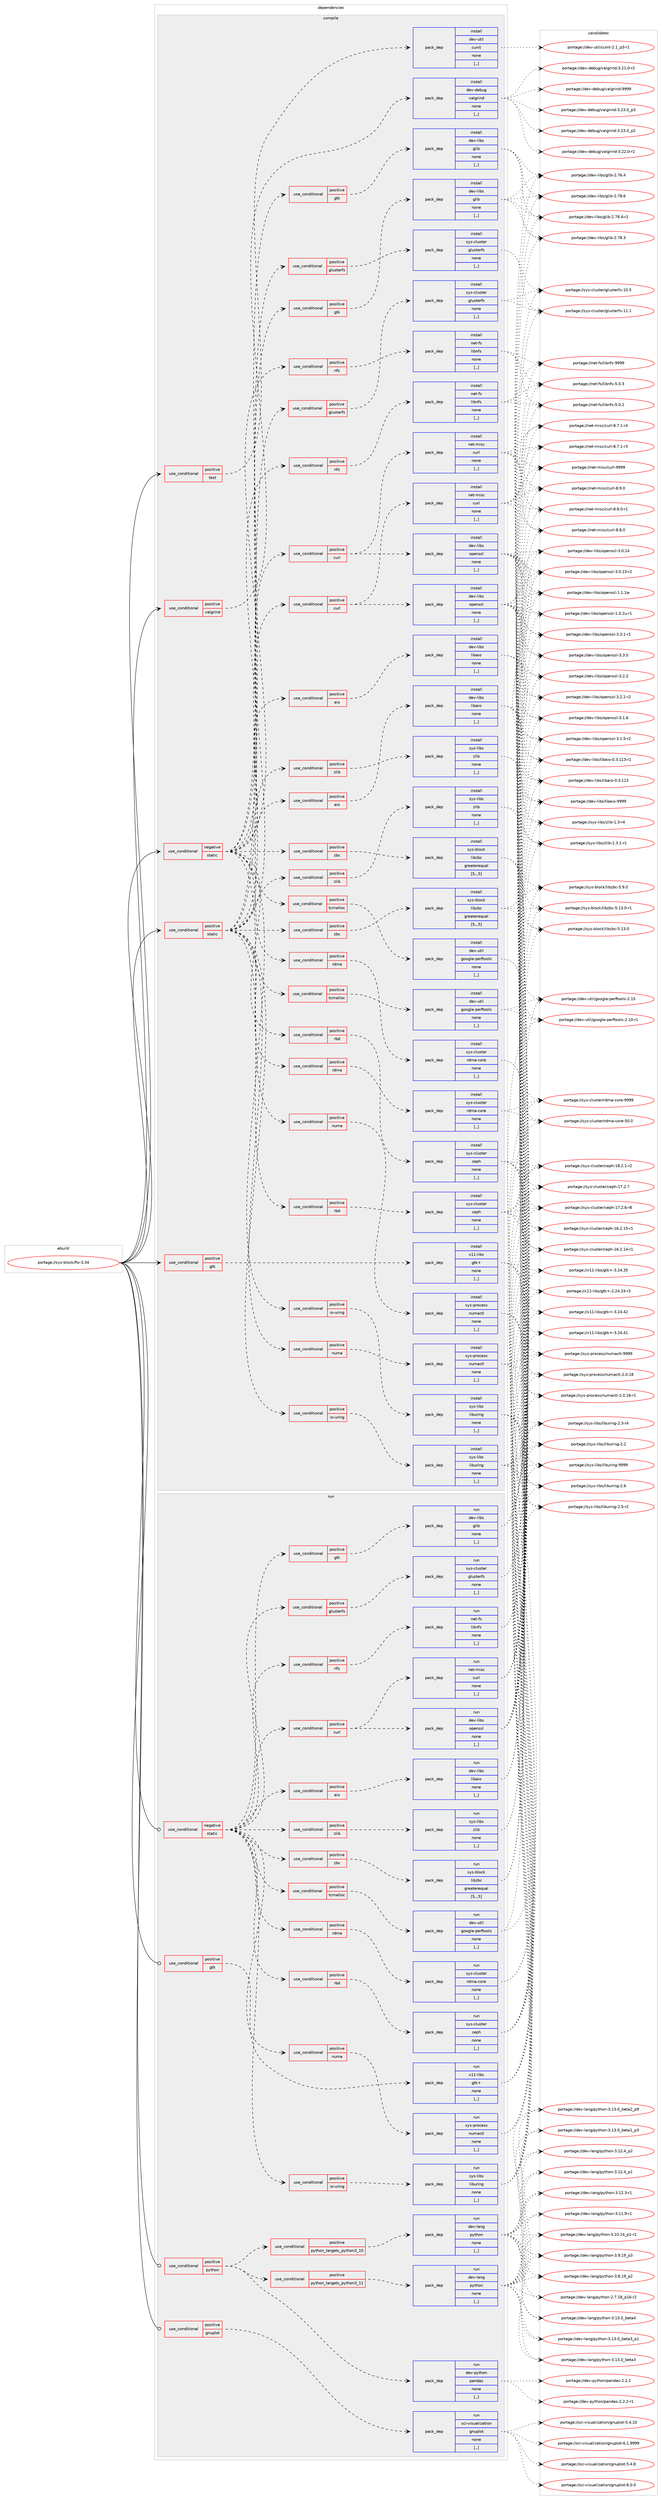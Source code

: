 digraph prolog {

# *************
# Graph options
# *************

newrank=true;
concentrate=true;
compound=true;
graph [rankdir=LR,fontname=Helvetica,fontsize=10,ranksep=1.5];#, ranksep=2.5, nodesep=0.2];
edge  [arrowhead=vee];
node  [fontname=Helvetica,fontsize=10];

# **********
# The ebuild
# **********

subgraph cluster_leftcol {
color=gray;
label=<<i>ebuild</i>>;
id [label="portage://sys-block/fio-3.34", color=red, width=4, href="../sys-block/fio-3.34.svg"];
}

# ****************
# The dependencies
# ****************

subgraph cluster_midcol {
color=gray;
label=<<i>dependencies</i>>;
subgraph cluster_compile {
fillcolor="#eeeeee";
style=filled;
label=<<i>compile</i>>;
subgraph cond113479 {
dependency427786 [label=<<TABLE BORDER="0" CELLBORDER="1" CELLSPACING="0" CELLPADDING="4"><TR><TD ROWSPAN="3" CELLPADDING="10">use_conditional</TD></TR><TR><TD>negative</TD></TR><TR><TD>static</TD></TR></TABLE>>, shape=none, color=red];
subgraph cond113480 {
dependency427787 [label=<<TABLE BORDER="0" CELLBORDER="1" CELLSPACING="0" CELLPADDING="4"><TR><TD ROWSPAN="3" CELLPADDING="10">use_conditional</TD></TR><TR><TD>positive</TD></TR><TR><TD>aio</TD></TR></TABLE>>, shape=none, color=red];
subgraph pack311371 {
dependency427788 [label=<<TABLE BORDER="0" CELLBORDER="1" CELLSPACING="0" CELLPADDING="4" WIDTH="220"><TR><TD ROWSPAN="6" CELLPADDING="30">pack_dep</TD></TR><TR><TD WIDTH="110">install</TD></TR><TR><TD>dev-libs</TD></TR><TR><TD>libaio</TD></TR><TR><TD>none</TD></TR><TR><TD>[,,]</TD></TR></TABLE>>, shape=none, color=blue];
}
dependency427787:e -> dependency427788:w [weight=20,style="dashed",arrowhead="vee"];
}
dependency427786:e -> dependency427787:w [weight=20,style="dashed",arrowhead="vee"];
subgraph cond113481 {
dependency427789 [label=<<TABLE BORDER="0" CELLBORDER="1" CELLSPACING="0" CELLPADDING="4"><TR><TD ROWSPAN="3" CELLPADDING="10">use_conditional</TD></TR><TR><TD>positive</TD></TR><TR><TD>curl</TD></TR></TABLE>>, shape=none, color=red];
subgraph pack311372 {
dependency427790 [label=<<TABLE BORDER="0" CELLBORDER="1" CELLSPACING="0" CELLPADDING="4" WIDTH="220"><TR><TD ROWSPAN="6" CELLPADDING="30">pack_dep</TD></TR><TR><TD WIDTH="110">install</TD></TR><TR><TD>net-misc</TD></TR><TR><TD>curl</TD></TR><TR><TD>none</TD></TR><TR><TD>[,,]</TD></TR></TABLE>>, shape=none, color=blue];
}
dependency427789:e -> dependency427790:w [weight=20,style="dashed",arrowhead="vee"];
subgraph pack311373 {
dependency427791 [label=<<TABLE BORDER="0" CELLBORDER="1" CELLSPACING="0" CELLPADDING="4" WIDTH="220"><TR><TD ROWSPAN="6" CELLPADDING="30">pack_dep</TD></TR><TR><TD WIDTH="110">install</TD></TR><TR><TD>dev-libs</TD></TR><TR><TD>openssl</TD></TR><TR><TD>none</TD></TR><TR><TD>[,,]</TD></TR></TABLE>>, shape=none, color=blue];
}
dependency427789:e -> dependency427791:w [weight=20,style="dashed",arrowhead="vee"];
}
dependency427786:e -> dependency427789:w [weight=20,style="dashed",arrowhead="vee"];
subgraph cond113482 {
dependency427792 [label=<<TABLE BORDER="0" CELLBORDER="1" CELLSPACING="0" CELLPADDING="4"><TR><TD ROWSPAN="3" CELLPADDING="10">use_conditional</TD></TR><TR><TD>positive</TD></TR><TR><TD>nfs</TD></TR></TABLE>>, shape=none, color=red];
subgraph pack311374 {
dependency427793 [label=<<TABLE BORDER="0" CELLBORDER="1" CELLSPACING="0" CELLPADDING="4" WIDTH="220"><TR><TD ROWSPAN="6" CELLPADDING="30">pack_dep</TD></TR><TR><TD WIDTH="110">install</TD></TR><TR><TD>net-fs</TD></TR><TR><TD>libnfs</TD></TR><TR><TD>none</TD></TR><TR><TD>[,,]</TD></TR></TABLE>>, shape=none, color=blue];
}
dependency427792:e -> dependency427793:w [weight=20,style="dashed",arrowhead="vee"];
}
dependency427786:e -> dependency427792:w [weight=20,style="dashed",arrowhead="vee"];
subgraph cond113483 {
dependency427794 [label=<<TABLE BORDER="0" CELLBORDER="1" CELLSPACING="0" CELLPADDING="4"><TR><TD ROWSPAN="3" CELLPADDING="10">use_conditional</TD></TR><TR><TD>positive</TD></TR><TR><TD>glusterfs</TD></TR></TABLE>>, shape=none, color=red];
subgraph pack311375 {
dependency427795 [label=<<TABLE BORDER="0" CELLBORDER="1" CELLSPACING="0" CELLPADDING="4" WIDTH="220"><TR><TD ROWSPAN="6" CELLPADDING="30">pack_dep</TD></TR><TR><TD WIDTH="110">install</TD></TR><TR><TD>sys-cluster</TD></TR><TR><TD>glusterfs</TD></TR><TR><TD>none</TD></TR><TR><TD>[,,]</TD></TR></TABLE>>, shape=none, color=blue];
}
dependency427794:e -> dependency427795:w [weight=20,style="dashed",arrowhead="vee"];
}
dependency427786:e -> dependency427794:w [weight=20,style="dashed",arrowhead="vee"];
subgraph cond113484 {
dependency427796 [label=<<TABLE BORDER="0" CELLBORDER="1" CELLSPACING="0" CELLPADDING="4"><TR><TD ROWSPAN="3" CELLPADDING="10">use_conditional</TD></TR><TR><TD>positive</TD></TR><TR><TD>gtk</TD></TR></TABLE>>, shape=none, color=red];
subgraph pack311376 {
dependency427797 [label=<<TABLE BORDER="0" CELLBORDER="1" CELLSPACING="0" CELLPADDING="4" WIDTH="220"><TR><TD ROWSPAN="6" CELLPADDING="30">pack_dep</TD></TR><TR><TD WIDTH="110">install</TD></TR><TR><TD>dev-libs</TD></TR><TR><TD>glib</TD></TR><TR><TD>none</TD></TR><TR><TD>[,,]</TD></TR></TABLE>>, shape=none, color=blue];
}
dependency427796:e -> dependency427797:w [weight=20,style="dashed",arrowhead="vee"];
}
dependency427786:e -> dependency427796:w [weight=20,style="dashed",arrowhead="vee"];
subgraph cond113485 {
dependency427798 [label=<<TABLE BORDER="0" CELLBORDER="1" CELLSPACING="0" CELLPADDING="4"><TR><TD ROWSPAN="3" CELLPADDING="10">use_conditional</TD></TR><TR><TD>positive</TD></TR><TR><TD>io-uring</TD></TR></TABLE>>, shape=none, color=red];
subgraph pack311377 {
dependency427799 [label=<<TABLE BORDER="0" CELLBORDER="1" CELLSPACING="0" CELLPADDING="4" WIDTH="220"><TR><TD ROWSPAN="6" CELLPADDING="30">pack_dep</TD></TR><TR><TD WIDTH="110">install</TD></TR><TR><TD>sys-libs</TD></TR><TR><TD>liburing</TD></TR><TR><TD>none</TD></TR><TR><TD>[,,]</TD></TR></TABLE>>, shape=none, color=blue];
}
dependency427798:e -> dependency427799:w [weight=20,style="dashed",arrowhead="vee"];
}
dependency427786:e -> dependency427798:w [weight=20,style="dashed",arrowhead="vee"];
subgraph cond113486 {
dependency427800 [label=<<TABLE BORDER="0" CELLBORDER="1" CELLSPACING="0" CELLPADDING="4"><TR><TD ROWSPAN="3" CELLPADDING="10">use_conditional</TD></TR><TR><TD>positive</TD></TR><TR><TD>numa</TD></TR></TABLE>>, shape=none, color=red];
subgraph pack311378 {
dependency427801 [label=<<TABLE BORDER="0" CELLBORDER="1" CELLSPACING="0" CELLPADDING="4" WIDTH="220"><TR><TD ROWSPAN="6" CELLPADDING="30">pack_dep</TD></TR><TR><TD WIDTH="110">install</TD></TR><TR><TD>sys-process</TD></TR><TR><TD>numactl</TD></TR><TR><TD>none</TD></TR><TR><TD>[,,]</TD></TR></TABLE>>, shape=none, color=blue];
}
dependency427800:e -> dependency427801:w [weight=20,style="dashed",arrowhead="vee"];
}
dependency427786:e -> dependency427800:w [weight=20,style="dashed",arrowhead="vee"];
subgraph cond113487 {
dependency427802 [label=<<TABLE BORDER="0" CELLBORDER="1" CELLSPACING="0" CELLPADDING="4"><TR><TD ROWSPAN="3" CELLPADDING="10">use_conditional</TD></TR><TR><TD>positive</TD></TR><TR><TD>rbd</TD></TR></TABLE>>, shape=none, color=red];
subgraph pack311379 {
dependency427803 [label=<<TABLE BORDER="0" CELLBORDER="1" CELLSPACING="0" CELLPADDING="4" WIDTH="220"><TR><TD ROWSPAN="6" CELLPADDING="30">pack_dep</TD></TR><TR><TD WIDTH="110">install</TD></TR><TR><TD>sys-cluster</TD></TR><TR><TD>ceph</TD></TR><TR><TD>none</TD></TR><TR><TD>[,,]</TD></TR></TABLE>>, shape=none, color=blue];
}
dependency427802:e -> dependency427803:w [weight=20,style="dashed",arrowhead="vee"];
}
dependency427786:e -> dependency427802:w [weight=20,style="dashed",arrowhead="vee"];
subgraph cond113488 {
dependency427804 [label=<<TABLE BORDER="0" CELLBORDER="1" CELLSPACING="0" CELLPADDING="4"><TR><TD ROWSPAN="3" CELLPADDING="10">use_conditional</TD></TR><TR><TD>positive</TD></TR><TR><TD>rdma</TD></TR></TABLE>>, shape=none, color=red];
subgraph pack311380 {
dependency427805 [label=<<TABLE BORDER="0" CELLBORDER="1" CELLSPACING="0" CELLPADDING="4" WIDTH="220"><TR><TD ROWSPAN="6" CELLPADDING="30">pack_dep</TD></TR><TR><TD WIDTH="110">install</TD></TR><TR><TD>sys-cluster</TD></TR><TR><TD>rdma-core</TD></TR><TR><TD>none</TD></TR><TR><TD>[,,]</TD></TR></TABLE>>, shape=none, color=blue];
}
dependency427804:e -> dependency427805:w [weight=20,style="dashed",arrowhead="vee"];
}
dependency427786:e -> dependency427804:w [weight=20,style="dashed",arrowhead="vee"];
subgraph cond113489 {
dependency427806 [label=<<TABLE BORDER="0" CELLBORDER="1" CELLSPACING="0" CELLPADDING="4"><TR><TD ROWSPAN="3" CELLPADDING="10">use_conditional</TD></TR><TR><TD>positive</TD></TR><TR><TD>tcmalloc</TD></TR></TABLE>>, shape=none, color=red];
subgraph pack311381 {
dependency427807 [label=<<TABLE BORDER="0" CELLBORDER="1" CELLSPACING="0" CELLPADDING="4" WIDTH="220"><TR><TD ROWSPAN="6" CELLPADDING="30">pack_dep</TD></TR><TR><TD WIDTH="110">install</TD></TR><TR><TD>dev-util</TD></TR><TR><TD>google-perftools</TD></TR><TR><TD>none</TD></TR><TR><TD>[,,]</TD></TR></TABLE>>, shape=none, color=blue];
}
dependency427806:e -> dependency427807:w [weight=20,style="dashed",arrowhead="vee"];
}
dependency427786:e -> dependency427806:w [weight=20,style="dashed",arrowhead="vee"];
subgraph cond113490 {
dependency427808 [label=<<TABLE BORDER="0" CELLBORDER="1" CELLSPACING="0" CELLPADDING="4"><TR><TD ROWSPAN="3" CELLPADDING="10">use_conditional</TD></TR><TR><TD>positive</TD></TR><TR><TD>zbc</TD></TR></TABLE>>, shape=none, color=red];
subgraph pack311382 {
dependency427809 [label=<<TABLE BORDER="0" CELLBORDER="1" CELLSPACING="0" CELLPADDING="4" WIDTH="220"><TR><TD ROWSPAN="6" CELLPADDING="30">pack_dep</TD></TR><TR><TD WIDTH="110">install</TD></TR><TR><TD>sys-block</TD></TR><TR><TD>libzbc</TD></TR><TR><TD>greaterequal</TD></TR><TR><TD>[5,,,5]</TD></TR></TABLE>>, shape=none, color=blue];
}
dependency427808:e -> dependency427809:w [weight=20,style="dashed",arrowhead="vee"];
}
dependency427786:e -> dependency427808:w [weight=20,style="dashed",arrowhead="vee"];
subgraph cond113491 {
dependency427810 [label=<<TABLE BORDER="0" CELLBORDER="1" CELLSPACING="0" CELLPADDING="4"><TR><TD ROWSPAN="3" CELLPADDING="10">use_conditional</TD></TR><TR><TD>positive</TD></TR><TR><TD>zlib</TD></TR></TABLE>>, shape=none, color=red];
subgraph pack311383 {
dependency427811 [label=<<TABLE BORDER="0" CELLBORDER="1" CELLSPACING="0" CELLPADDING="4" WIDTH="220"><TR><TD ROWSPAN="6" CELLPADDING="30">pack_dep</TD></TR><TR><TD WIDTH="110">install</TD></TR><TR><TD>sys-libs</TD></TR><TR><TD>zlib</TD></TR><TR><TD>none</TD></TR><TR><TD>[,,]</TD></TR></TABLE>>, shape=none, color=blue];
}
dependency427810:e -> dependency427811:w [weight=20,style="dashed",arrowhead="vee"];
}
dependency427786:e -> dependency427810:w [weight=20,style="dashed",arrowhead="vee"];
}
id:e -> dependency427786:w [weight=20,style="solid",arrowhead="vee"];
subgraph cond113492 {
dependency427812 [label=<<TABLE BORDER="0" CELLBORDER="1" CELLSPACING="0" CELLPADDING="4"><TR><TD ROWSPAN="3" CELLPADDING="10">use_conditional</TD></TR><TR><TD>positive</TD></TR><TR><TD>gtk</TD></TR></TABLE>>, shape=none, color=red];
subgraph pack311384 {
dependency427813 [label=<<TABLE BORDER="0" CELLBORDER="1" CELLSPACING="0" CELLPADDING="4" WIDTH="220"><TR><TD ROWSPAN="6" CELLPADDING="30">pack_dep</TD></TR><TR><TD WIDTH="110">install</TD></TR><TR><TD>x11-libs</TD></TR><TR><TD>gtk+</TD></TR><TR><TD>none</TD></TR><TR><TD>[,,]</TD></TR></TABLE>>, shape=none, color=blue];
}
dependency427812:e -> dependency427813:w [weight=20,style="dashed",arrowhead="vee"];
}
id:e -> dependency427812:w [weight=20,style="solid",arrowhead="vee"];
subgraph cond113493 {
dependency427814 [label=<<TABLE BORDER="0" CELLBORDER="1" CELLSPACING="0" CELLPADDING="4"><TR><TD ROWSPAN="3" CELLPADDING="10">use_conditional</TD></TR><TR><TD>positive</TD></TR><TR><TD>static</TD></TR></TABLE>>, shape=none, color=red];
subgraph cond113494 {
dependency427815 [label=<<TABLE BORDER="0" CELLBORDER="1" CELLSPACING="0" CELLPADDING="4"><TR><TD ROWSPAN="3" CELLPADDING="10">use_conditional</TD></TR><TR><TD>positive</TD></TR><TR><TD>aio</TD></TR></TABLE>>, shape=none, color=red];
subgraph pack311385 {
dependency427816 [label=<<TABLE BORDER="0" CELLBORDER="1" CELLSPACING="0" CELLPADDING="4" WIDTH="220"><TR><TD ROWSPAN="6" CELLPADDING="30">pack_dep</TD></TR><TR><TD WIDTH="110">install</TD></TR><TR><TD>dev-libs</TD></TR><TR><TD>libaio</TD></TR><TR><TD>none</TD></TR><TR><TD>[,,]</TD></TR></TABLE>>, shape=none, color=blue];
}
dependency427815:e -> dependency427816:w [weight=20,style="dashed",arrowhead="vee"];
}
dependency427814:e -> dependency427815:w [weight=20,style="dashed",arrowhead="vee"];
subgraph cond113495 {
dependency427817 [label=<<TABLE BORDER="0" CELLBORDER="1" CELLSPACING="0" CELLPADDING="4"><TR><TD ROWSPAN="3" CELLPADDING="10">use_conditional</TD></TR><TR><TD>positive</TD></TR><TR><TD>curl</TD></TR></TABLE>>, shape=none, color=red];
subgraph pack311386 {
dependency427818 [label=<<TABLE BORDER="0" CELLBORDER="1" CELLSPACING="0" CELLPADDING="4" WIDTH="220"><TR><TD ROWSPAN="6" CELLPADDING="30">pack_dep</TD></TR><TR><TD WIDTH="110">install</TD></TR><TR><TD>net-misc</TD></TR><TR><TD>curl</TD></TR><TR><TD>none</TD></TR><TR><TD>[,,]</TD></TR></TABLE>>, shape=none, color=blue];
}
dependency427817:e -> dependency427818:w [weight=20,style="dashed",arrowhead="vee"];
subgraph pack311387 {
dependency427819 [label=<<TABLE BORDER="0" CELLBORDER="1" CELLSPACING="0" CELLPADDING="4" WIDTH="220"><TR><TD ROWSPAN="6" CELLPADDING="30">pack_dep</TD></TR><TR><TD WIDTH="110">install</TD></TR><TR><TD>dev-libs</TD></TR><TR><TD>openssl</TD></TR><TR><TD>none</TD></TR><TR><TD>[,,]</TD></TR></TABLE>>, shape=none, color=blue];
}
dependency427817:e -> dependency427819:w [weight=20,style="dashed",arrowhead="vee"];
}
dependency427814:e -> dependency427817:w [weight=20,style="dashed",arrowhead="vee"];
subgraph cond113496 {
dependency427820 [label=<<TABLE BORDER="0" CELLBORDER="1" CELLSPACING="0" CELLPADDING="4"><TR><TD ROWSPAN="3" CELLPADDING="10">use_conditional</TD></TR><TR><TD>positive</TD></TR><TR><TD>nfs</TD></TR></TABLE>>, shape=none, color=red];
subgraph pack311388 {
dependency427821 [label=<<TABLE BORDER="0" CELLBORDER="1" CELLSPACING="0" CELLPADDING="4" WIDTH="220"><TR><TD ROWSPAN="6" CELLPADDING="30">pack_dep</TD></TR><TR><TD WIDTH="110">install</TD></TR><TR><TD>net-fs</TD></TR><TR><TD>libnfs</TD></TR><TR><TD>none</TD></TR><TR><TD>[,,]</TD></TR></TABLE>>, shape=none, color=blue];
}
dependency427820:e -> dependency427821:w [weight=20,style="dashed",arrowhead="vee"];
}
dependency427814:e -> dependency427820:w [weight=20,style="dashed",arrowhead="vee"];
subgraph cond113497 {
dependency427822 [label=<<TABLE BORDER="0" CELLBORDER="1" CELLSPACING="0" CELLPADDING="4"><TR><TD ROWSPAN="3" CELLPADDING="10">use_conditional</TD></TR><TR><TD>positive</TD></TR><TR><TD>glusterfs</TD></TR></TABLE>>, shape=none, color=red];
subgraph pack311389 {
dependency427823 [label=<<TABLE BORDER="0" CELLBORDER="1" CELLSPACING="0" CELLPADDING="4" WIDTH="220"><TR><TD ROWSPAN="6" CELLPADDING="30">pack_dep</TD></TR><TR><TD WIDTH="110">install</TD></TR><TR><TD>sys-cluster</TD></TR><TR><TD>glusterfs</TD></TR><TR><TD>none</TD></TR><TR><TD>[,,]</TD></TR></TABLE>>, shape=none, color=blue];
}
dependency427822:e -> dependency427823:w [weight=20,style="dashed",arrowhead="vee"];
}
dependency427814:e -> dependency427822:w [weight=20,style="dashed",arrowhead="vee"];
subgraph cond113498 {
dependency427824 [label=<<TABLE BORDER="0" CELLBORDER="1" CELLSPACING="0" CELLPADDING="4"><TR><TD ROWSPAN="3" CELLPADDING="10">use_conditional</TD></TR><TR><TD>positive</TD></TR><TR><TD>gtk</TD></TR></TABLE>>, shape=none, color=red];
subgraph pack311390 {
dependency427825 [label=<<TABLE BORDER="0" CELLBORDER="1" CELLSPACING="0" CELLPADDING="4" WIDTH="220"><TR><TD ROWSPAN="6" CELLPADDING="30">pack_dep</TD></TR><TR><TD WIDTH="110">install</TD></TR><TR><TD>dev-libs</TD></TR><TR><TD>glib</TD></TR><TR><TD>none</TD></TR><TR><TD>[,,]</TD></TR></TABLE>>, shape=none, color=blue];
}
dependency427824:e -> dependency427825:w [weight=20,style="dashed",arrowhead="vee"];
}
dependency427814:e -> dependency427824:w [weight=20,style="dashed",arrowhead="vee"];
subgraph cond113499 {
dependency427826 [label=<<TABLE BORDER="0" CELLBORDER="1" CELLSPACING="0" CELLPADDING="4"><TR><TD ROWSPAN="3" CELLPADDING="10">use_conditional</TD></TR><TR><TD>positive</TD></TR><TR><TD>io-uring</TD></TR></TABLE>>, shape=none, color=red];
subgraph pack311391 {
dependency427827 [label=<<TABLE BORDER="0" CELLBORDER="1" CELLSPACING="0" CELLPADDING="4" WIDTH="220"><TR><TD ROWSPAN="6" CELLPADDING="30">pack_dep</TD></TR><TR><TD WIDTH="110">install</TD></TR><TR><TD>sys-libs</TD></TR><TR><TD>liburing</TD></TR><TR><TD>none</TD></TR><TR><TD>[,,]</TD></TR></TABLE>>, shape=none, color=blue];
}
dependency427826:e -> dependency427827:w [weight=20,style="dashed",arrowhead="vee"];
}
dependency427814:e -> dependency427826:w [weight=20,style="dashed",arrowhead="vee"];
subgraph cond113500 {
dependency427828 [label=<<TABLE BORDER="0" CELLBORDER="1" CELLSPACING="0" CELLPADDING="4"><TR><TD ROWSPAN="3" CELLPADDING="10">use_conditional</TD></TR><TR><TD>positive</TD></TR><TR><TD>numa</TD></TR></TABLE>>, shape=none, color=red];
subgraph pack311392 {
dependency427829 [label=<<TABLE BORDER="0" CELLBORDER="1" CELLSPACING="0" CELLPADDING="4" WIDTH="220"><TR><TD ROWSPAN="6" CELLPADDING="30">pack_dep</TD></TR><TR><TD WIDTH="110">install</TD></TR><TR><TD>sys-process</TD></TR><TR><TD>numactl</TD></TR><TR><TD>none</TD></TR><TR><TD>[,,]</TD></TR></TABLE>>, shape=none, color=blue];
}
dependency427828:e -> dependency427829:w [weight=20,style="dashed",arrowhead="vee"];
}
dependency427814:e -> dependency427828:w [weight=20,style="dashed",arrowhead="vee"];
subgraph cond113501 {
dependency427830 [label=<<TABLE BORDER="0" CELLBORDER="1" CELLSPACING="0" CELLPADDING="4"><TR><TD ROWSPAN="3" CELLPADDING="10">use_conditional</TD></TR><TR><TD>positive</TD></TR><TR><TD>rbd</TD></TR></TABLE>>, shape=none, color=red];
subgraph pack311393 {
dependency427831 [label=<<TABLE BORDER="0" CELLBORDER="1" CELLSPACING="0" CELLPADDING="4" WIDTH="220"><TR><TD ROWSPAN="6" CELLPADDING="30">pack_dep</TD></TR><TR><TD WIDTH="110">install</TD></TR><TR><TD>sys-cluster</TD></TR><TR><TD>ceph</TD></TR><TR><TD>none</TD></TR><TR><TD>[,,]</TD></TR></TABLE>>, shape=none, color=blue];
}
dependency427830:e -> dependency427831:w [weight=20,style="dashed",arrowhead="vee"];
}
dependency427814:e -> dependency427830:w [weight=20,style="dashed",arrowhead="vee"];
subgraph cond113502 {
dependency427832 [label=<<TABLE BORDER="0" CELLBORDER="1" CELLSPACING="0" CELLPADDING="4"><TR><TD ROWSPAN="3" CELLPADDING="10">use_conditional</TD></TR><TR><TD>positive</TD></TR><TR><TD>rdma</TD></TR></TABLE>>, shape=none, color=red];
subgraph pack311394 {
dependency427833 [label=<<TABLE BORDER="0" CELLBORDER="1" CELLSPACING="0" CELLPADDING="4" WIDTH="220"><TR><TD ROWSPAN="6" CELLPADDING="30">pack_dep</TD></TR><TR><TD WIDTH="110">install</TD></TR><TR><TD>sys-cluster</TD></TR><TR><TD>rdma-core</TD></TR><TR><TD>none</TD></TR><TR><TD>[,,]</TD></TR></TABLE>>, shape=none, color=blue];
}
dependency427832:e -> dependency427833:w [weight=20,style="dashed",arrowhead="vee"];
}
dependency427814:e -> dependency427832:w [weight=20,style="dashed",arrowhead="vee"];
subgraph cond113503 {
dependency427834 [label=<<TABLE BORDER="0" CELLBORDER="1" CELLSPACING="0" CELLPADDING="4"><TR><TD ROWSPAN="3" CELLPADDING="10">use_conditional</TD></TR><TR><TD>positive</TD></TR><TR><TD>tcmalloc</TD></TR></TABLE>>, shape=none, color=red];
subgraph pack311395 {
dependency427835 [label=<<TABLE BORDER="0" CELLBORDER="1" CELLSPACING="0" CELLPADDING="4" WIDTH="220"><TR><TD ROWSPAN="6" CELLPADDING="30">pack_dep</TD></TR><TR><TD WIDTH="110">install</TD></TR><TR><TD>dev-util</TD></TR><TR><TD>google-perftools</TD></TR><TR><TD>none</TD></TR><TR><TD>[,,]</TD></TR></TABLE>>, shape=none, color=blue];
}
dependency427834:e -> dependency427835:w [weight=20,style="dashed",arrowhead="vee"];
}
dependency427814:e -> dependency427834:w [weight=20,style="dashed",arrowhead="vee"];
subgraph cond113504 {
dependency427836 [label=<<TABLE BORDER="0" CELLBORDER="1" CELLSPACING="0" CELLPADDING="4"><TR><TD ROWSPAN="3" CELLPADDING="10">use_conditional</TD></TR><TR><TD>positive</TD></TR><TR><TD>zbc</TD></TR></TABLE>>, shape=none, color=red];
subgraph pack311396 {
dependency427837 [label=<<TABLE BORDER="0" CELLBORDER="1" CELLSPACING="0" CELLPADDING="4" WIDTH="220"><TR><TD ROWSPAN="6" CELLPADDING="30">pack_dep</TD></TR><TR><TD WIDTH="110">install</TD></TR><TR><TD>sys-block</TD></TR><TR><TD>libzbc</TD></TR><TR><TD>greaterequal</TD></TR><TR><TD>[5,,,5]</TD></TR></TABLE>>, shape=none, color=blue];
}
dependency427836:e -> dependency427837:w [weight=20,style="dashed",arrowhead="vee"];
}
dependency427814:e -> dependency427836:w [weight=20,style="dashed",arrowhead="vee"];
subgraph cond113505 {
dependency427838 [label=<<TABLE BORDER="0" CELLBORDER="1" CELLSPACING="0" CELLPADDING="4"><TR><TD ROWSPAN="3" CELLPADDING="10">use_conditional</TD></TR><TR><TD>positive</TD></TR><TR><TD>zlib</TD></TR></TABLE>>, shape=none, color=red];
subgraph pack311397 {
dependency427839 [label=<<TABLE BORDER="0" CELLBORDER="1" CELLSPACING="0" CELLPADDING="4" WIDTH="220"><TR><TD ROWSPAN="6" CELLPADDING="30">pack_dep</TD></TR><TR><TD WIDTH="110">install</TD></TR><TR><TD>sys-libs</TD></TR><TR><TD>zlib</TD></TR><TR><TD>none</TD></TR><TR><TD>[,,]</TD></TR></TABLE>>, shape=none, color=blue];
}
dependency427838:e -> dependency427839:w [weight=20,style="dashed",arrowhead="vee"];
}
dependency427814:e -> dependency427838:w [weight=20,style="dashed",arrowhead="vee"];
}
id:e -> dependency427814:w [weight=20,style="solid",arrowhead="vee"];
subgraph cond113506 {
dependency427840 [label=<<TABLE BORDER="0" CELLBORDER="1" CELLSPACING="0" CELLPADDING="4"><TR><TD ROWSPAN="3" CELLPADDING="10">use_conditional</TD></TR><TR><TD>positive</TD></TR><TR><TD>test</TD></TR></TABLE>>, shape=none, color=red];
subgraph pack311398 {
dependency427841 [label=<<TABLE BORDER="0" CELLBORDER="1" CELLSPACING="0" CELLPADDING="4" WIDTH="220"><TR><TD ROWSPAN="6" CELLPADDING="30">pack_dep</TD></TR><TR><TD WIDTH="110">install</TD></TR><TR><TD>dev-util</TD></TR><TR><TD>cunit</TD></TR><TR><TD>none</TD></TR><TR><TD>[,,]</TD></TR></TABLE>>, shape=none, color=blue];
}
dependency427840:e -> dependency427841:w [weight=20,style="dashed",arrowhead="vee"];
}
id:e -> dependency427840:w [weight=20,style="solid",arrowhead="vee"];
subgraph cond113507 {
dependency427842 [label=<<TABLE BORDER="0" CELLBORDER="1" CELLSPACING="0" CELLPADDING="4"><TR><TD ROWSPAN="3" CELLPADDING="10">use_conditional</TD></TR><TR><TD>positive</TD></TR><TR><TD>valgrind</TD></TR></TABLE>>, shape=none, color=red];
subgraph pack311399 {
dependency427843 [label=<<TABLE BORDER="0" CELLBORDER="1" CELLSPACING="0" CELLPADDING="4" WIDTH="220"><TR><TD ROWSPAN="6" CELLPADDING="30">pack_dep</TD></TR><TR><TD WIDTH="110">install</TD></TR><TR><TD>dev-debug</TD></TR><TR><TD>valgrind</TD></TR><TR><TD>none</TD></TR><TR><TD>[,,]</TD></TR></TABLE>>, shape=none, color=blue];
}
dependency427842:e -> dependency427843:w [weight=20,style="dashed",arrowhead="vee"];
}
id:e -> dependency427842:w [weight=20,style="solid",arrowhead="vee"];
}
subgraph cluster_compileandrun {
fillcolor="#eeeeee";
style=filled;
label=<<i>compile and run</i>>;
}
subgraph cluster_run {
fillcolor="#eeeeee";
style=filled;
label=<<i>run</i>>;
subgraph cond113508 {
dependency427844 [label=<<TABLE BORDER="0" CELLBORDER="1" CELLSPACING="0" CELLPADDING="4"><TR><TD ROWSPAN="3" CELLPADDING="10">use_conditional</TD></TR><TR><TD>negative</TD></TR><TR><TD>static</TD></TR></TABLE>>, shape=none, color=red];
subgraph cond113509 {
dependency427845 [label=<<TABLE BORDER="0" CELLBORDER="1" CELLSPACING="0" CELLPADDING="4"><TR><TD ROWSPAN="3" CELLPADDING="10">use_conditional</TD></TR><TR><TD>positive</TD></TR><TR><TD>aio</TD></TR></TABLE>>, shape=none, color=red];
subgraph pack311400 {
dependency427846 [label=<<TABLE BORDER="0" CELLBORDER="1" CELLSPACING="0" CELLPADDING="4" WIDTH="220"><TR><TD ROWSPAN="6" CELLPADDING="30">pack_dep</TD></TR><TR><TD WIDTH="110">run</TD></TR><TR><TD>dev-libs</TD></TR><TR><TD>libaio</TD></TR><TR><TD>none</TD></TR><TR><TD>[,,]</TD></TR></TABLE>>, shape=none, color=blue];
}
dependency427845:e -> dependency427846:w [weight=20,style="dashed",arrowhead="vee"];
}
dependency427844:e -> dependency427845:w [weight=20,style="dashed",arrowhead="vee"];
subgraph cond113510 {
dependency427847 [label=<<TABLE BORDER="0" CELLBORDER="1" CELLSPACING="0" CELLPADDING="4"><TR><TD ROWSPAN="3" CELLPADDING="10">use_conditional</TD></TR><TR><TD>positive</TD></TR><TR><TD>curl</TD></TR></TABLE>>, shape=none, color=red];
subgraph pack311401 {
dependency427848 [label=<<TABLE BORDER="0" CELLBORDER="1" CELLSPACING="0" CELLPADDING="4" WIDTH="220"><TR><TD ROWSPAN="6" CELLPADDING="30">pack_dep</TD></TR><TR><TD WIDTH="110">run</TD></TR><TR><TD>net-misc</TD></TR><TR><TD>curl</TD></TR><TR><TD>none</TD></TR><TR><TD>[,,]</TD></TR></TABLE>>, shape=none, color=blue];
}
dependency427847:e -> dependency427848:w [weight=20,style="dashed",arrowhead="vee"];
subgraph pack311402 {
dependency427849 [label=<<TABLE BORDER="0" CELLBORDER="1" CELLSPACING="0" CELLPADDING="4" WIDTH="220"><TR><TD ROWSPAN="6" CELLPADDING="30">pack_dep</TD></TR><TR><TD WIDTH="110">run</TD></TR><TR><TD>dev-libs</TD></TR><TR><TD>openssl</TD></TR><TR><TD>none</TD></TR><TR><TD>[,,]</TD></TR></TABLE>>, shape=none, color=blue];
}
dependency427847:e -> dependency427849:w [weight=20,style="dashed",arrowhead="vee"];
}
dependency427844:e -> dependency427847:w [weight=20,style="dashed",arrowhead="vee"];
subgraph cond113511 {
dependency427850 [label=<<TABLE BORDER="0" CELLBORDER="1" CELLSPACING="0" CELLPADDING="4"><TR><TD ROWSPAN="3" CELLPADDING="10">use_conditional</TD></TR><TR><TD>positive</TD></TR><TR><TD>nfs</TD></TR></TABLE>>, shape=none, color=red];
subgraph pack311403 {
dependency427851 [label=<<TABLE BORDER="0" CELLBORDER="1" CELLSPACING="0" CELLPADDING="4" WIDTH="220"><TR><TD ROWSPAN="6" CELLPADDING="30">pack_dep</TD></TR><TR><TD WIDTH="110">run</TD></TR><TR><TD>net-fs</TD></TR><TR><TD>libnfs</TD></TR><TR><TD>none</TD></TR><TR><TD>[,,]</TD></TR></TABLE>>, shape=none, color=blue];
}
dependency427850:e -> dependency427851:w [weight=20,style="dashed",arrowhead="vee"];
}
dependency427844:e -> dependency427850:w [weight=20,style="dashed",arrowhead="vee"];
subgraph cond113512 {
dependency427852 [label=<<TABLE BORDER="0" CELLBORDER="1" CELLSPACING="0" CELLPADDING="4"><TR><TD ROWSPAN="3" CELLPADDING="10">use_conditional</TD></TR><TR><TD>positive</TD></TR><TR><TD>glusterfs</TD></TR></TABLE>>, shape=none, color=red];
subgraph pack311404 {
dependency427853 [label=<<TABLE BORDER="0" CELLBORDER="1" CELLSPACING="0" CELLPADDING="4" WIDTH="220"><TR><TD ROWSPAN="6" CELLPADDING="30">pack_dep</TD></TR><TR><TD WIDTH="110">run</TD></TR><TR><TD>sys-cluster</TD></TR><TR><TD>glusterfs</TD></TR><TR><TD>none</TD></TR><TR><TD>[,,]</TD></TR></TABLE>>, shape=none, color=blue];
}
dependency427852:e -> dependency427853:w [weight=20,style="dashed",arrowhead="vee"];
}
dependency427844:e -> dependency427852:w [weight=20,style="dashed",arrowhead="vee"];
subgraph cond113513 {
dependency427854 [label=<<TABLE BORDER="0" CELLBORDER="1" CELLSPACING="0" CELLPADDING="4"><TR><TD ROWSPAN="3" CELLPADDING="10">use_conditional</TD></TR><TR><TD>positive</TD></TR><TR><TD>gtk</TD></TR></TABLE>>, shape=none, color=red];
subgraph pack311405 {
dependency427855 [label=<<TABLE BORDER="0" CELLBORDER="1" CELLSPACING="0" CELLPADDING="4" WIDTH="220"><TR><TD ROWSPAN="6" CELLPADDING="30">pack_dep</TD></TR><TR><TD WIDTH="110">run</TD></TR><TR><TD>dev-libs</TD></TR><TR><TD>glib</TD></TR><TR><TD>none</TD></TR><TR><TD>[,,]</TD></TR></TABLE>>, shape=none, color=blue];
}
dependency427854:e -> dependency427855:w [weight=20,style="dashed",arrowhead="vee"];
}
dependency427844:e -> dependency427854:w [weight=20,style="dashed",arrowhead="vee"];
subgraph cond113514 {
dependency427856 [label=<<TABLE BORDER="0" CELLBORDER="1" CELLSPACING="0" CELLPADDING="4"><TR><TD ROWSPAN="3" CELLPADDING="10">use_conditional</TD></TR><TR><TD>positive</TD></TR><TR><TD>io-uring</TD></TR></TABLE>>, shape=none, color=red];
subgraph pack311406 {
dependency427857 [label=<<TABLE BORDER="0" CELLBORDER="1" CELLSPACING="0" CELLPADDING="4" WIDTH="220"><TR><TD ROWSPAN="6" CELLPADDING="30">pack_dep</TD></TR><TR><TD WIDTH="110">run</TD></TR><TR><TD>sys-libs</TD></TR><TR><TD>liburing</TD></TR><TR><TD>none</TD></TR><TR><TD>[,,]</TD></TR></TABLE>>, shape=none, color=blue];
}
dependency427856:e -> dependency427857:w [weight=20,style="dashed",arrowhead="vee"];
}
dependency427844:e -> dependency427856:w [weight=20,style="dashed",arrowhead="vee"];
subgraph cond113515 {
dependency427858 [label=<<TABLE BORDER="0" CELLBORDER="1" CELLSPACING="0" CELLPADDING="4"><TR><TD ROWSPAN="3" CELLPADDING="10">use_conditional</TD></TR><TR><TD>positive</TD></TR><TR><TD>numa</TD></TR></TABLE>>, shape=none, color=red];
subgraph pack311407 {
dependency427859 [label=<<TABLE BORDER="0" CELLBORDER="1" CELLSPACING="0" CELLPADDING="4" WIDTH="220"><TR><TD ROWSPAN="6" CELLPADDING="30">pack_dep</TD></TR><TR><TD WIDTH="110">run</TD></TR><TR><TD>sys-process</TD></TR><TR><TD>numactl</TD></TR><TR><TD>none</TD></TR><TR><TD>[,,]</TD></TR></TABLE>>, shape=none, color=blue];
}
dependency427858:e -> dependency427859:w [weight=20,style="dashed",arrowhead="vee"];
}
dependency427844:e -> dependency427858:w [weight=20,style="dashed",arrowhead="vee"];
subgraph cond113516 {
dependency427860 [label=<<TABLE BORDER="0" CELLBORDER="1" CELLSPACING="0" CELLPADDING="4"><TR><TD ROWSPAN="3" CELLPADDING="10">use_conditional</TD></TR><TR><TD>positive</TD></TR><TR><TD>rbd</TD></TR></TABLE>>, shape=none, color=red];
subgraph pack311408 {
dependency427861 [label=<<TABLE BORDER="0" CELLBORDER="1" CELLSPACING="0" CELLPADDING="4" WIDTH="220"><TR><TD ROWSPAN="6" CELLPADDING="30">pack_dep</TD></TR><TR><TD WIDTH="110">run</TD></TR><TR><TD>sys-cluster</TD></TR><TR><TD>ceph</TD></TR><TR><TD>none</TD></TR><TR><TD>[,,]</TD></TR></TABLE>>, shape=none, color=blue];
}
dependency427860:e -> dependency427861:w [weight=20,style="dashed",arrowhead="vee"];
}
dependency427844:e -> dependency427860:w [weight=20,style="dashed",arrowhead="vee"];
subgraph cond113517 {
dependency427862 [label=<<TABLE BORDER="0" CELLBORDER="1" CELLSPACING="0" CELLPADDING="4"><TR><TD ROWSPAN="3" CELLPADDING="10">use_conditional</TD></TR><TR><TD>positive</TD></TR><TR><TD>rdma</TD></TR></TABLE>>, shape=none, color=red];
subgraph pack311409 {
dependency427863 [label=<<TABLE BORDER="0" CELLBORDER="1" CELLSPACING="0" CELLPADDING="4" WIDTH="220"><TR><TD ROWSPAN="6" CELLPADDING="30">pack_dep</TD></TR><TR><TD WIDTH="110">run</TD></TR><TR><TD>sys-cluster</TD></TR><TR><TD>rdma-core</TD></TR><TR><TD>none</TD></TR><TR><TD>[,,]</TD></TR></TABLE>>, shape=none, color=blue];
}
dependency427862:e -> dependency427863:w [weight=20,style="dashed",arrowhead="vee"];
}
dependency427844:e -> dependency427862:w [weight=20,style="dashed",arrowhead="vee"];
subgraph cond113518 {
dependency427864 [label=<<TABLE BORDER="0" CELLBORDER="1" CELLSPACING="0" CELLPADDING="4"><TR><TD ROWSPAN="3" CELLPADDING="10">use_conditional</TD></TR><TR><TD>positive</TD></TR><TR><TD>tcmalloc</TD></TR></TABLE>>, shape=none, color=red];
subgraph pack311410 {
dependency427865 [label=<<TABLE BORDER="0" CELLBORDER="1" CELLSPACING="0" CELLPADDING="4" WIDTH="220"><TR><TD ROWSPAN="6" CELLPADDING="30">pack_dep</TD></TR><TR><TD WIDTH="110">run</TD></TR><TR><TD>dev-util</TD></TR><TR><TD>google-perftools</TD></TR><TR><TD>none</TD></TR><TR><TD>[,,]</TD></TR></TABLE>>, shape=none, color=blue];
}
dependency427864:e -> dependency427865:w [weight=20,style="dashed",arrowhead="vee"];
}
dependency427844:e -> dependency427864:w [weight=20,style="dashed",arrowhead="vee"];
subgraph cond113519 {
dependency427866 [label=<<TABLE BORDER="0" CELLBORDER="1" CELLSPACING="0" CELLPADDING="4"><TR><TD ROWSPAN="3" CELLPADDING="10">use_conditional</TD></TR><TR><TD>positive</TD></TR><TR><TD>zbc</TD></TR></TABLE>>, shape=none, color=red];
subgraph pack311411 {
dependency427867 [label=<<TABLE BORDER="0" CELLBORDER="1" CELLSPACING="0" CELLPADDING="4" WIDTH="220"><TR><TD ROWSPAN="6" CELLPADDING="30">pack_dep</TD></TR><TR><TD WIDTH="110">run</TD></TR><TR><TD>sys-block</TD></TR><TR><TD>libzbc</TD></TR><TR><TD>greaterequal</TD></TR><TR><TD>[5,,,5]</TD></TR></TABLE>>, shape=none, color=blue];
}
dependency427866:e -> dependency427867:w [weight=20,style="dashed",arrowhead="vee"];
}
dependency427844:e -> dependency427866:w [weight=20,style="dashed",arrowhead="vee"];
subgraph cond113520 {
dependency427868 [label=<<TABLE BORDER="0" CELLBORDER="1" CELLSPACING="0" CELLPADDING="4"><TR><TD ROWSPAN="3" CELLPADDING="10">use_conditional</TD></TR><TR><TD>positive</TD></TR><TR><TD>zlib</TD></TR></TABLE>>, shape=none, color=red];
subgraph pack311412 {
dependency427869 [label=<<TABLE BORDER="0" CELLBORDER="1" CELLSPACING="0" CELLPADDING="4" WIDTH="220"><TR><TD ROWSPAN="6" CELLPADDING="30">pack_dep</TD></TR><TR><TD WIDTH="110">run</TD></TR><TR><TD>sys-libs</TD></TR><TR><TD>zlib</TD></TR><TR><TD>none</TD></TR><TR><TD>[,,]</TD></TR></TABLE>>, shape=none, color=blue];
}
dependency427868:e -> dependency427869:w [weight=20,style="dashed",arrowhead="vee"];
}
dependency427844:e -> dependency427868:w [weight=20,style="dashed",arrowhead="vee"];
}
id:e -> dependency427844:w [weight=20,style="solid",arrowhead="odot"];
subgraph cond113521 {
dependency427870 [label=<<TABLE BORDER="0" CELLBORDER="1" CELLSPACING="0" CELLPADDING="4"><TR><TD ROWSPAN="3" CELLPADDING="10">use_conditional</TD></TR><TR><TD>positive</TD></TR><TR><TD>gnuplot</TD></TR></TABLE>>, shape=none, color=red];
subgraph pack311413 {
dependency427871 [label=<<TABLE BORDER="0" CELLBORDER="1" CELLSPACING="0" CELLPADDING="4" WIDTH="220"><TR><TD ROWSPAN="6" CELLPADDING="30">pack_dep</TD></TR><TR><TD WIDTH="110">run</TD></TR><TR><TD>sci-visualization</TD></TR><TR><TD>gnuplot</TD></TR><TR><TD>none</TD></TR><TR><TD>[,,]</TD></TR></TABLE>>, shape=none, color=blue];
}
dependency427870:e -> dependency427871:w [weight=20,style="dashed",arrowhead="vee"];
}
id:e -> dependency427870:w [weight=20,style="solid",arrowhead="odot"];
subgraph cond113522 {
dependency427872 [label=<<TABLE BORDER="0" CELLBORDER="1" CELLSPACING="0" CELLPADDING="4"><TR><TD ROWSPAN="3" CELLPADDING="10">use_conditional</TD></TR><TR><TD>positive</TD></TR><TR><TD>gtk</TD></TR></TABLE>>, shape=none, color=red];
subgraph pack311414 {
dependency427873 [label=<<TABLE BORDER="0" CELLBORDER="1" CELLSPACING="0" CELLPADDING="4" WIDTH="220"><TR><TD ROWSPAN="6" CELLPADDING="30">pack_dep</TD></TR><TR><TD WIDTH="110">run</TD></TR><TR><TD>x11-libs</TD></TR><TR><TD>gtk+</TD></TR><TR><TD>none</TD></TR><TR><TD>[,,]</TD></TR></TABLE>>, shape=none, color=blue];
}
dependency427872:e -> dependency427873:w [weight=20,style="dashed",arrowhead="vee"];
}
id:e -> dependency427872:w [weight=20,style="solid",arrowhead="odot"];
subgraph cond113523 {
dependency427874 [label=<<TABLE BORDER="0" CELLBORDER="1" CELLSPACING="0" CELLPADDING="4"><TR><TD ROWSPAN="3" CELLPADDING="10">use_conditional</TD></TR><TR><TD>positive</TD></TR><TR><TD>python</TD></TR></TABLE>>, shape=none, color=red];
subgraph cond113524 {
dependency427875 [label=<<TABLE BORDER="0" CELLBORDER="1" CELLSPACING="0" CELLPADDING="4"><TR><TD ROWSPAN="3" CELLPADDING="10">use_conditional</TD></TR><TR><TD>positive</TD></TR><TR><TD>python_targets_python3_10</TD></TR></TABLE>>, shape=none, color=red];
subgraph pack311415 {
dependency427876 [label=<<TABLE BORDER="0" CELLBORDER="1" CELLSPACING="0" CELLPADDING="4" WIDTH="220"><TR><TD ROWSPAN="6" CELLPADDING="30">pack_dep</TD></TR><TR><TD WIDTH="110">run</TD></TR><TR><TD>dev-lang</TD></TR><TR><TD>python</TD></TR><TR><TD>none</TD></TR><TR><TD>[,,]</TD></TR></TABLE>>, shape=none, color=blue];
}
dependency427875:e -> dependency427876:w [weight=20,style="dashed",arrowhead="vee"];
}
dependency427874:e -> dependency427875:w [weight=20,style="dashed",arrowhead="vee"];
subgraph cond113525 {
dependency427877 [label=<<TABLE BORDER="0" CELLBORDER="1" CELLSPACING="0" CELLPADDING="4"><TR><TD ROWSPAN="3" CELLPADDING="10">use_conditional</TD></TR><TR><TD>positive</TD></TR><TR><TD>python_targets_python3_11</TD></TR></TABLE>>, shape=none, color=red];
subgraph pack311416 {
dependency427878 [label=<<TABLE BORDER="0" CELLBORDER="1" CELLSPACING="0" CELLPADDING="4" WIDTH="220"><TR><TD ROWSPAN="6" CELLPADDING="30">pack_dep</TD></TR><TR><TD WIDTH="110">run</TD></TR><TR><TD>dev-lang</TD></TR><TR><TD>python</TD></TR><TR><TD>none</TD></TR><TR><TD>[,,]</TD></TR></TABLE>>, shape=none, color=blue];
}
dependency427877:e -> dependency427878:w [weight=20,style="dashed",arrowhead="vee"];
}
dependency427874:e -> dependency427877:w [weight=20,style="dashed",arrowhead="vee"];
subgraph pack311417 {
dependency427879 [label=<<TABLE BORDER="0" CELLBORDER="1" CELLSPACING="0" CELLPADDING="4" WIDTH="220"><TR><TD ROWSPAN="6" CELLPADDING="30">pack_dep</TD></TR><TR><TD WIDTH="110">run</TD></TR><TR><TD>dev-python</TD></TR><TR><TD>pandas</TD></TR><TR><TD>none</TD></TR><TR><TD>[,,]</TD></TR></TABLE>>, shape=none, color=blue];
}
dependency427874:e -> dependency427879:w [weight=20,style="dashed",arrowhead="vee"];
}
id:e -> dependency427874:w [weight=20,style="solid",arrowhead="odot"];
}
}

# **************
# The candidates
# **************

subgraph cluster_choices {
rank=same;
color=gray;
label=<<i>candidates</i>>;

subgraph choice311371 {
color=black;
nodesep=1;
choice10010111845108105981154710810598971051114557575757 [label="portage://dev-libs/libaio-9999", color=red, width=4,href="../dev-libs/libaio-9999.svg"];
choice100101118451081059811547108105989710511145484651464949514511449 [label="portage://dev-libs/libaio-0.3.113-r1", color=red, width=4,href="../dev-libs/libaio-0.3.113-r1.svg"];
choice10010111845108105981154710810598971051114548465146494951 [label="portage://dev-libs/libaio-0.3.113", color=red, width=4,href="../dev-libs/libaio-0.3.113.svg"];
dependency427788:e -> choice10010111845108105981154710810598971051114557575757:w [style=dotted,weight="100"];
dependency427788:e -> choice100101118451081059811547108105989710511145484651464949514511449:w [style=dotted,weight="100"];
dependency427788:e -> choice10010111845108105981154710810598971051114548465146494951:w [style=dotted,weight="100"];
}
subgraph choice311372 {
color=black;
nodesep=1;
choice110101116451091051159947991171141084557575757 [label="portage://net-misc/curl-9999", color=red, width=4,href="../net-misc/curl-9999.svg"];
choice11010111645109105115994799117114108455646574648 [label="portage://net-misc/curl-8.9.0", color=red, width=4,href="../net-misc/curl-8.9.0.svg"];
choice110101116451091051159947991171141084556465646484511449 [label="portage://net-misc/curl-8.8.0-r1", color=red, width=4,href="../net-misc/curl-8.8.0-r1.svg"];
choice11010111645109105115994799117114108455646564648 [label="portage://net-misc/curl-8.8.0", color=red, width=4,href="../net-misc/curl-8.8.0.svg"];
choice110101116451091051159947991171141084556465546494511452 [label="portage://net-misc/curl-8.7.1-r4", color=red, width=4,href="../net-misc/curl-8.7.1-r4.svg"];
choice110101116451091051159947991171141084556465546494511451 [label="portage://net-misc/curl-8.7.1-r3", color=red, width=4,href="../net-misc/curl-8.7.1-r3.svg"];
dependency427790:e -> choice110101116451091051159947991171141084557575757:w [style=dotted,weight="100"];
dependency427790:e -> choice11010111645109105115994799117114108455646574648:w [style=dotted,weight="100"];
dependency427790:e -> choice110101116451091051159947991171141084556465646484511449:w [style=dotted,weight="100"];
dependency427790:e -> choice11010111645109105115994799117114108455646564648:w [style=dotted,weight="100"];
dependency427790:e -> choice110101116451091051159947991171141084556465546494511452:w [style=dotted,weight="100"];
dependency427790:e -> choice110101116451091051159947991171141084556465546494511451:w [style=dotted,weight="100"];
}
subgraph choice311373 {
color=black;
nodesep=1;
choice1001011184510810598115471111121011101151151084551465146494511449 [label="portage://dev-libs/openssl-3.3.1-r1", color=red, width=4,href="../dev-libs/openssl-3.3.1-r1.svg"];
choice100101118451081059811547111112101110115115108455146514648 [label="portage://dev-libs/openssl-3.3.0", color=red, width=4,href="../dev-libs/openssl-3.3.0.svg"];
choice100101118451081059811547111112101110115115108455146504650 [label="portage://dev-libs/openssl-3.2.2", color=red, width=4,href="../dev-libs/openssl-3.2.2.svg"];
choice1001011184510810598115471111121011101151151084551465046494511450 [label="portage://dev-libs/openssl-3.2.1-r2", color=red, width=4,href="../dev-libs/openssl-3.2.1-r2.svg"];
choice100101118451081059811547111112101110115115108455146494654 [label="portage://dev-libs/openssl-3.1.6", color=red, width=4,href="../dev-libs/openssl-3.1.6.svg"];
choice1001011184510810598115471111121011101151151084551464946534511450 [label="portage://dev-libs/openssl-3.1.5-r2", color=red, width=4,href="../dev-libs/openssl-3.1.5-r2.svg"];
choice10010111845108105981154711111210111011511510845514648464952 [label="portage://dev-libs/openssl-3.0.14", color=red, width=4,href="../dev-libs/openssl-3.0.14.svg"];
choice100101118451081059811547111112101110115115108455146484649514511450 [label="portage://dev-libs/openssl-3.0.13-r2", color=red, width=4,href="../dev-libs/openssl-3.0.13-r2.svg"];
choice100101118451081059811547111112101110115115108454946494649119 [label="portage://dev-libs/openssl-1.1.1w", color=red, width=4,href="../dev-libs/openssl-1.1.1w.svg"];
choice1001011184510810598115471111121011101151151084549464846501174511449 [label="portage://dev-libs/openssl-1.0.2u-r1", color=red, width=4,href="../dev-libs/openssl-1.0.2u-r1.svg"];
dependency427791:e -> choice1001011184510810598115471111121011101151151084551465146494511449:w [style=dotted,weight="100"];
dependency427791:e -> choice100101118451081059811547111112101110115115108455146514648:w [style=dotted,weight="100"];
dependency427791:e -> choice100101118451081059811547111112101110115115108455146504650:w [style=dotted,weight="100"];
dependency427791:e -> choice1001011184510810598115471111121011101151151084551465046494511450:w [style=dotted,weight="100"];
dependency427791:e -> choice100101118451081059811547111112101110115115108455146494654:w [style=dotted,weight="100"];
dependency427791:e -> choice1001011184510810598115471111121011101151151084551464946534511450:w [style=dotted,weight="100"];
dependency427791:e -> choice10010111845108105981154711111210111011511510845514648464952:w [style=dotted,weight="100"];
dependency427791:e -> choice100101118451081059811547111112101110115115108455146484649514511450:w [style=dotted,weight="100"];
dependency427791:e -> choice100101118451081059811547111112101110115115108454946494649119:w [style=dotted,weight="100"];
dependency427791:e -> choice1001011184510810598115471111121011101151151084549464846501174511449:w [style=dotted,weight="100"];
}
subgraph choice311374 {
color=black;
nodesep=1;
choice1101011164510211547108105981101021154557575757 [label="portage://net-fs/libnfs-9999", color=red, width=4,href="../net-fs/libnfs-9999.svg"];
choice110101116451021154710810598110102115455346484651 [label="portage://net-fs/libnfs-5.0.3", color=red, width=4,href="../net-fs/libnfs-5.0.3.svg"];
choice110101116451021154710810598110102115455346484650 [label="portage://net-fs/libnfs-5.0.2", color=red, width=4,href="../net-fs/libnfs-5.0.2.svg"];
dependency427793:e -> choice1101011164510211547108105981101021154557575757:w [style=dotted,weight="100"];
dependency427793:e -> choice110101116451021154710810598110102115455346484651:w [style=dotted,weight="100"];
dependency427793:e -> choice110101116451021154710810598110102115455346484650:w [style=dotted,weight="100"];
}
subgraph choice311375 {
color=black;
nodesep=1;
choice1151211154599108117115116101114471031081171151161011141021154549494649 [label="portage://sys-cluster/glusterfs-11.1", color=red, width=4,href="../sys-cluster/glusterfs-11.1.svg"];
choice1151211154599108117115116101114471031081171151161011141021154549484653 [label="portage://sys-cluster/glusterfs-10.5", color=red, width=4,href="../sys-cluster/glusterfs-10.5.svg"];
dependency427795:e -> choice1151211154599108117115116101114471031081171151161011141021154549494649:w [style=dotted,weight="100"];
dependency427795:e -> choice1151211154599108117115116101114471031081171151161011141021154549484653:w [style=dotted,weight="100"];
}
subgraph choice311376 {
color=black;
nodesep=1;
choice1001011184510810598115471031081059845504655564654 [label="portage://dev-libs/glib-2.78.6", color=red, width=4,href="../dev-libs/glib-2.78.6.svg"];
choice10010111845108105981154710310810598455046555646524511449 [label="portage://dev-libs/glib-2.78.4-r1", color=red, width=4,href="../dev-libs/glib-2.78.4-r1.svg"];
choice1001011184510810598115471031081059845504655564651 [label="portage://dev-libs/glib-2.78.3", color=red, width=4,href="../dev-libs/glib-2.78.3.svg"];
choice1001011184510810598115471031081059845504655544652 [label="portage://dev-libs/glib-2.76.4", color=red, width=4,href="../dev-libs/glib-2.76.4.svg"];
dependency427797:e -> choice1001011184510810598115471031081059845504655564654:w [style=dotted,weight="100"];
dependency427797:e -> choice10010111845108105981154710310810598455046555646524511449:w [style=dotted,weight="100"];
dependency427797:e -> choice1001011184510810598115471031081059845504655564651:w [style=dotted,weight="100"];
dependency427797:e -> choice1001011184510810598115471031081059845504655544652:w [style=dotted,weight="100"];
}
subgraph choice311377 {
color=black;
nodesep=1;
choice115121115451081059811547108105981171141051101034557575757 [label="portage://sys-libs/liburing-9999", color=red, width=4,href="../sys-libs/liburing-9999.svg"];
choice1151211154510810598115471081059811711410511010345504654 [label="portage://sys-libs/liburing-2.6", color=red, width=4,href="../sys-libs/liburing-2.6.svg"];
choice11512111545108105981154710810598117114105110103455046534511450 [label="portage://sys-libs/liburing-2.5-r2", color=red, width=4,href="../sys-libs/liburing-2.5-r2.svg"];
choice11512111545108105981154710810598117114105110103455046514511452 [label="portage://sys-libs/liburing-2.3-r4", color=red, width=4,href="../sys-libs/liburing-2.3-r4.svg"];
choice1151211154510810598115471081059811711410511010345504650 [label="portage://sys-libs/liburing-2.2", color=red, width=4,href="../sys-libs/liburing-2.2.svg"];
dependency427799:e -> choice115121115451081059811547108105981171141051101034557575757:w [style=dotted,weight="100"];
dependency427799:e -> choice1151211154510810598115471081059811711410511010345504654:w [style=dotted,weight="100"];
dependency427799:e -> choice11512111545108105981154710810598117114105110103455046534511450:w [style=dotted,weight="100"];
dependency427799:e -> choice11512111545108105981154710810598117114105110103455046514511452:w [style=dotted,weight="100"];
dependency427799:e -> choice1151211154510810598115471081059811711410511010345504650:w [style=dotted,weight="100"];
}
subgraph choice311378 {
color=black;
nodesep=1;
choice11512111545112114111991011151154711011710997991161084557575757 [label="portage://sys-process/numactl-9999", color=red, width=4,href="../sys-process/numactl-9999.svg"];
choice115121115451121141119910111511547110117109979911610845504648464956 [label="portage://sys-process/numactl-2.0.18", color=red, width=4,href="../sys-process/numactl-2.0.18.svg"];
choice1151211154511211411199101115115471101171099799116108455046484649544511449 [label="portage://sys-process/numactl-2.0.16-r1", color=red, width=4,href="../sys-process/numactl-2.0.16-r1.svg"];
dependency427801:e -> choice11512111545112114111991011151154711011710997991161084557575757:w [style=dotted,weight="100"];
dependency427801:e -> choice115121115451121141119910111511547110117109979911610845504648464956:w [style=dotted,weight="100"];
dependency427801:e -> choice1151211154511211411199101115115471101171099799116108455046484649544511449:w [style=dotted,weight="100"];
}
subgraph choice311379 {
color=black;
nodesep=1;
choice11512111545991081171151161011144799101112104454956465046494511450 [label="portage://sys-cluster/ceph-18.2.1-r2", color=red, width=4,href="../sys-cluster/ceph-18.2.1-r2.svg"];
choice1151211154599108117115116101114479910111210445495546504655 [label="portage://sys-cluster/ceph-17.2.7", color=red, width=4,href="../sys-cluster/ceph-17.2.7.svg"];
choice11512111545991081171151161011144799101112104454955465046544511456 [label="portage://sys-cluster/ceph-17.2.6-r8", color=red, width=4,href="../sys-cluster/ceph-17.2.6-r8.svg"];
choice1151211154599108117115116101114479910111210445495446504649534511449 [label="portage://sys-cluster/ceph-16.2.15-r1", color=red, width=4,href="../sys-cluster/ceph-16.2.15-r1.svg"];
choice1151211154599108117115116101114479910111210445495446504649524511449 [label="portage://sys-cluster/ceph-16.2.14-r1", color=red, width=4,href="../sys-cluster/ceph-16.2.14-r1.svg"];
dependency427803:e -> choice11512111545991081171151161011144799101112104454956465046494511450:w [style=dotted,weight="100"];
dependency427803:e -> choice1151211154599108117115116101114479910111210445495546504655:w [style=dotted,weight="100"];
dependency427803:e -> choice11512111545991081171151161011144799101112104454955465046544511456:w [style=dotted,weight="100"];
dependency427803:e -> choice1151211154599108117115116101114479910111210445495446504649534511449:w [style=dotted,weight="100"];
dependency427803:e -> choice1151211154599108117115116101114479910111210445495446504649524511449:w [style=dotted,weight="100"];
}
subgraph choice311380 {
color=black;
nodesep=1;
choice1151211154599108117115116101114471141001099745991111141014557575757 [label="portage://sys-cluster/rdma-core-9999", color=red, width=4,href="../sys-cluster/rdma-core-9999.svg"];
choice1151211154599108117115116101114471141001099745991111141014553484648 [label="portage://sys-cluster/rdma-core-50.0", color=red, width=4,href="../sys-cluster/rdma-core-50.0.svg"];
dependency427805:e -> choice1151211154599108117115116101114471141001099745991111141014557575757:w [style=dotted,weight="100"];
dependency427805:e -> choice1151211154599108117115116101114471141001099745991111141014553484648:w [style=dotted,weight="100"];
}
subgraph choice311381 {
color=black;
nodesep=1;
choice1001011184511711610510847103111111103108101451121011141021161111111081154550464953 [label="portage://dev-util/google-perftools-2.15", color=red, width=4,href="../dev-util/google-perftools-2.15.svg"];
choice10010111845117116105108471031111111031081014511210111410211611111110811545504649484511449 [label="portage://dev-util/google-perftools-2.10-r1", color=red, width=4,href="../dev-util/google-perftools-2.10-r1.svg"];
dependency427807:e -> choice1001011184511711610510847103111111103108101451121011141021161111111081154550464953:w [style=dotted,weight="100"];
dependency427807:e -> choice10010111845117116105108471031111111031081014511210111410211611111110811545504649484511449:w [style=dotted,weight="100"];
}
subgraph choice311382 {
color=black;
nodesep=1;
choice11512111545981081119910747108105981229899455346495146484511449 [label="portage://sys-block/libzbc-5.13.0-r1", color=red, width=4,href="../sys-block/libzbc-5.13.0-r1.svg"];
choice1151211154598108111991074710810598122989945534649514648 [label="portage://sys-block/libzbc-5.13.0", color=red, width=4,href="../sys-block/libzbc-5.13.0.svg"];
choice11512111545981081119910747108105981229899455346574648 [label="portage://sys-block/libzbc-5.9.0", color=red, width=4,href="../sys-block/libzbc-5.9.0.svg"];
dependency427809:e -> choice11512111545981081119910747108105981229899455346495146484511449:w [style=dotted,weight="100"];
dependency427809:e -> choice1151211154598108111991074710810598122989945534649514648:w [style=dotted,weight="100"];
dependency427809:e -> choice11512111545981081119910747108105981229899455346574648:w [style=dotted,weight="100"];
}
subgraph choice311383 {
color=black;
nodesep=1;
choice115121115451081059811547122108105984549465146494511449 [label="portage://sys-libs/zlib-1.3.1-r1", color=red, width=4,href="../sys-libs/zlib-1.3.1-r1.svg"];
choice11512111545108105981154712210810598454946514511452 [label="portage://sys-libs/zlib-1.3-r4", color=red, width=4,href="../sys-libs/zlib-1.3-r4.svg"];
dependency427811:e -> choice115121115451081059811547122108105984549465146494511449:w [style=dotted,weight="100"];
dependency427811:e -> choice11512111545108105981154712210810598454946514511452:w [style=dotted,weight="100"];
}
subgraph choice311384 {
color=black;
nodesep=1;
choice1204949451081059811547103116107434551465052465250 [label="portage://x11-libs/gtk+-3.24.42", color=red, width=4,href="../x11-libs/gtk+-3.24.42.svg"];
choice1204949451081059811547103116107434551465052465249 [label="portage://x11-libs/gtk+-3.24.41", color=red, width=4,href="../x11-libs/gtk+-3.24.41.svg"];
choice1204949451081059811547103116107434551465052465153 [label="portage://x11-libs/gtk+-3.24.35", color=red, width=4,href="../x11-libs/gtk+-3.24.35.svg"];
choice12049494510810598115471031161074345504650524651514511451 [label="portage://x11-libs/gtk+-2.24.33-r3", color=red, width=4,href="../x11-libs/gtk+-2.24.33-r3.svg"];
dependency427813:e -> choice1204949451081059811547103116107434551465052465250:w [style=dotted,weight="100"];
dependency427813:e -> choice1204949451081059811547103116107434551465052465249:w [style=dotted,weight="100"];
dependency427813:e -> choice1204949451081059811547103116107434551465052465153:w [style=dotted,weight="100"];
dependency427813:e -> choice12049494510810598115471031161074345504650524651514511451:w [style=dotted,weight="100"];
}
subgraph choice311385 {
color=black;
nodesep=1;
choice10010111845108105981154710810598971051114557575757 [label="portage://dev-libs/libaio-9999", color=red, width=4,href="../dev-libs/libaio-9999.svg"];
choice100101118451081059811547108105989710511145484651464949514511449 [label="portage://dev-libs/libaio-0.3.113-r1", color=red, width=4,href="../dev-libs/libaio-0.3.113-r1.svg"];
choice10010111845108105981154710810598971051114548465146494951 [label="portage://dev-libs/libaio-0.3.113", color=red, width=4,href="../dev-libs/libaio-0.3.113.svg"];
dependency427816:e -> choice10010111845108105981154710810598971051114557575757:w [style=dotted,weight="100"];
dependency427816:e -> choice100101118451081059811547108105989710511145484651464949514511449:w [style=dotted,weight="100"];
dependency427816:e -> choice10010111845108105981154710810598971051114548465146494951:w [style=dotted,weight="100"];
}
subgraph choice311386 {
color=black;
nodesep=1;
choice110101116451091051159947991171141084557575757 [label="portage://net-misc/curl-9999", color=red, width=4,href="../net-misc/curl-9999.svg"];
choice11010111645109105115994799117114108455646574648 [label="portage://net-misc/curl-8.9.0", color=red, width=4,href="../net-misc/curl-8.9.0.svg"];
choice110101116451091051159947991171141084556465646484511449 [label="portage://net-misc/curl-8.8.0-r1", color=red, width=4,href="../net-misc/curl-8.8.0-r1.svg"];
choice11010111645109105115994799117114108455646564648 [label="portage://net-misc/curl-8.8.0", color=red, width=4,href="../net-misc/curl-8.8.0.svg"];
choice110101116451091051159947991171141084556465546494511452 [label="portage://net-misc/curl-8.7.1-r4", color=red, width=4,href="../net-misc/curl-8.7.1-r4.svg"];
choice110101116451091051159947991171141084556465546494511451 [label="portage://net-misc/curl-8.7.1-r3", color=red, width=4,href="../net-misc/curl-8.7.1-r3.svg"];
dependency427818:e -> choice110101116451091051159947991171141084557575757:w [style=dotted,weight="100"];
dependency427818:e -> choice11010111645109105115994799117114108455646574648:w [style=dotted,weight="100"];
dependency427818:e -> choice110101116451091051159947991171141084556465646484511449:w [style=dotted,weight="100"];
dependency427818:e -> choice11010111645109105115994799117114108455646564648:w [style=dotted,weight="100"];
dependency427818:e -> choice110101116451091051159947991171141084556465546494511452:w [style=dotted,weight="100"];
dependency427818:e -> choice110101116451091051159947991171141084556465546494511451:w [style=dotted,weight="100"];
}
subgraph choice311387 {
color=black;
nodesep=1;
choice1001011184510810598115471111121011101151151084551465146494511449 [label="portage://dev-libs/openssl-3.3.1-r1", color=red, width=4,href="../dev-libs/openssl-3.3.1-r1.svg"];
choice100101118451081059811547111112101110115115108455146514648 [label="portage://dev-libs/openssl-3.3.0", color=red, width=4,href="../dev-libs/openssl-3.3.0.svg"];
choice100101118451081059811547111112101110115115108455146504650 [label="portage://dev-libs/openssl-3.2.2", color=red, width=4,href="../dev-libs/openssl-3.2.2.svg"];
choice1001011184510810598115471111121011101151151084551465046494511450 [label="portage://dev-libs/openssl-3.2.1-r2", color=red, width=4,href="../dev-libs/openssl-3.2.1-r2.svg"];
choice100101118451081059811547111112101110115115108455146494654 [label="portage://dev-libs/openssl-3.1.6", color=red, width=4,href="../dev-libs/openssl-3.1.6.svg"];
choice1001011184510810598115471111121011101151151084551464946534511450 [label="portage://dev-libs/openssl-3.1.5-r2", color=red, width=4,href="../dev-libs/openssl-3.1.5-r2.svg"];
choice10010111845108105981154711111210111011511510845514648464952 [label="portage://dev-libs/openssl-3.0.14", color=red, width=4,href="../dev-libs/openssl-3.0.14.svg"];
choice100101118451081059811547111112101110115115108455146484649514511450 [label="portage://dev-libs/openssl-3.0.13-r2", color=red, width=4,href="../dev-libs/openssl-3.0.13-r2.svg"];
choice100101118451081059811547111112101110115115108454946494649119 [label="portage://dev-libs/openssl-1.1.1w", color=red, width=4,href="../dev-libs/openssl-1.1.1w.svg"];
choice1001011184510810598115471111121011101151151084549464846501174511449 [label="portage://dev-libs/openssl-1.0.2u-r1", color=red, width=4,href="../dev-libs/openssl-1.0.2u-r1.svg"];
dependency427819:e -> choice1001011184510810598115471111121011101151151084551465146494511449:w [style=dotted,weight="100"];
dependency427819:e -> choice100101118451081059811547111112101110115115108455146514648:w [style=dotted,weight="100"];
dependency427819:e -> choice100101118451081059811547111112101110115115108455146504650:w [style=dotted,weight="100"];
dependency427819:e -> choice1001011184510810598115471111121011101151151084551465046494511450:w [style=dotted,weight="100"];
dependency427819:e -> choice100101118451081059811547111112101110115115108455146494654:w [style=dotted,weight="100"];
dependency427819:e -> choice1001011184510810598115471111121011101151151084551464946534511450:w [style=dotted,weight="100"];
dependency427819:e -> choice10010111845108105981154711111210111011511510845514648464952:w [style=dotted,weight="100"];
dependency427819:e -> choice100101118451081059811547111112101110115115108455146484649514511450:w [style=dotted,weight="100"];
dependency427819:e -> choice100101118451081059811547111112101110115115108454946494649119:w [style=dotted,weight="100"];
dependency427819:e -> choice1001011184510810598115471111121011101151151084549464846501174511449:w [style=dotted,weight="100"];
}
subgraph choice311388 {
color=black;
nodesep=1;
choice1101011164510211547108105981101021154557575757 [label="portage://net-fs/libnfs-9999", color=red, width=4,href="../net-fs/libnfs-9999.svg"];
choice110101116451021154710810598110102115455346484651 [label="portage://net-fs/libnfs-5.0.3", color=red, width=4,href="../net-fs/libnfs-5.0.3.svg"];
choice110101116451021154710810598110102115455346484650 [label="portage://net-fs/libnfs-5.0.2", color=red, width=4,href="../net-fs/libnfs-5.0.2.svg"];
dependency427821:e -> choice1101011164510211547108105981101021154557575757:w [style=dotted,weight="100"];
dependency427821:e -> choice110101116451021154710810598110102115455346484651:w [style=dotted,weight="100"];
dependency427821:e -> choice110101116451021154710810598110102115455346484650:w [style=dotted,weight="100"];
}
subgraph choice311389 {
color=black;
nodesep=1;
choice1151211154599108117115116101114471031081171151161011141021154549494649 [label="portage://sys-cluster/glusterfs-11.1", color=red, width=4,href="../sys-cluster/glusterfs-11.1.svg"];
choice1151211154599108117115116101114471031081171151161011141021154549484653 [label="portage://sys-cluster/glusterfs-10.5", color=red, width=4,href="../sys-cluster/glusterfs-10.5.svg"];
dependency427823:e -> choice1151211154599108117115116101114471031081171151161011141021154549494649:w [style=dotted,weight="100"];
dependency427823:e -> choice1151211154599108117115116101114471031081171151161011141021154549484653:w [style=dotted,weight="100"];
}
subgraph choice311390 {
color=black;
nodesep=1;
choice1001011184510810598115471031081059845504655564654 [label="portage://dev-libs/glib-2.78.6", color=red, width=4,href="../dev-libs/glib-2.78.6.svg"];
choice10010111845108105981154710310810598455046555646524511449 [label="portage://dev-libs/glib-2.78.4-r1", color=red, width=4,href="../dev-libs/glib-2.78.4-r1.svg"];
choice1001011184510810598115471031081059845504655564651 [label="portage://dev-libs/glib-2.78.3", color=red, width=4,href="../dev-libs/glib-2.78.3.svg"];
choice1001011184510810598115471031081059845504655544652 [label="portage://dev-libs/glib-2.76.4", color=red, width=4,href="../dev-libs/glib-2.76.4.svg"];
dependency427825:e -> choice1001011184510810598115471031081059845504655564654:w [style=dotted,weight="100"];
dependency427825:e -> choice10010111845108105981154710310810598455046555646524511449:w [style=dotted,weight="100"];
dependency427825:e -> choice1001011184510810598115471031081059845504655564651:w [style=dotted,weight="100"];
dependency427825:e -> choice1001011184510810598115471031081059845504655544652:w [style=dotted,weight="100"];
}
subgraph choice311391 {
color=black;
nodesep=1;
choice115121115451081059811547108105981171141051101034557575757 [label="portage://sys-libs/liburing-9999", color=red, width=4,href="../sys-libs/liburing-9999.svg"];
choice1151211154510810598115471081059811711410511010345504654 [label="portage://sys-libs/liburing-2.6", color=red, width=4,href="../sys-libs/liburing-2.6.svg"];
choice11512111545108105981154710810598117114105110103455046534511450 [label="portage://sys-libs/liburing-2.5-r2", color=red, width=4,href="../sys-libs/liburing-2.5-r2.svg"];
choice11512111545108105981154710810598117114105110103455046514511452 [label="portage://sys-libs/liburing-2.3-r4", color=red, width=4,href="../sys-libs/liburing-2.3-r4.svg"];
choice1151211154510810598115471081059811711410511010345504650 [label="portage://sys-libs/liburing-2.2", color=red, width=4,href="../sys-libs/liburing-2.2.svg"];
dependency427827:e -> choice115121115451081059811547108105981171141051101034557575757:w [style=dotted,weight="100"];
dependency427827:e -> choice1151211154510810598115471081059811711410511010345504654:w [style=dotted,weight="100"];
dependency427827:e -> choice11512111545108105981154710810598117114105110103455046534511450:w [style=dotted,weight="100"];
dependency427827:e -> choice11512111545108105981154710810598117114105110103455046514511452:w [style=dotted,weight="100"];
dependency427827:e -> choice1151211154510810598115471081059811711410511010345504650:w [style=dotted,weight="100"];
}
subgraph choice311392 {
color=black;
nodesep=1;
choice11512111545112114111991011151154711011710997991161084557575757 [label="portage://sys-process/numactl-9999", color=red, width=4,href="../sys-process/numactl-9999.svg"];
choice115121115451121141119910111511547110117109979911610845504648464956 [label="portage://sys-process/numactl-2.0.18", color=red, width=4,href="../sys-process/numactl-2.0.18.svg"];
choice1151211154511211411199101115115471101171099799116108455046484649544511449 [label="portage://sys-process/numactl-2.0.16-r1", color=red, width=4,href="../sys-process/numactl-2.0.16-r1.svg"];
dependency427829:e -> choice11512111545112114111991011151154711011710997991161084557575757:w [style=dotted,weight="100"];
dependency427829:e -> choice115121115451121141119910111511547110117109979911610845504648464956:w [style=dotted,weight="100"];
dependency427829:e -> choice1151211154511211411199101115115471101171099799116108455046484649544511449:w [style=dotted,weight="100"];
}
subgraph choice311393 {
color=black;
nodesep=1;
choice11512111545991081171151161011144799101112104454956465046494511450 [label="portage://sys-cluster/ceph-18.2.1-r2", color=red, width=4,href="../sys-cluster/ceph-18.2.1-r2.svg"];
choice1151211154599108117115116101114479910111210445495546504655 [label="portage://sys-cluster/ceph-17.2.7", color=red, width=4,href="../sys-cluster/ceph-17.2.7.svg"];
choice11512111545991081171151161011144799101112104454955465046544511456 [label="portage://sys-cluster/ceph-17.2.6-r8", color=red, width=4,href="../sys-cluster/ceph-17.2.6-r8.svg"];
choice1151211154599108117115116101114479910111210445495446504649534511449 [label="portage://sys-cluster/ceph-16.2.15-r1", color=red, width=4,href="../sys-cluster/ceph-16.2.15-r1.svg"];
choice1151211154599108117115116101114479910111210445495446504649524511449 [label="portage://sys-cluster/ceph-16.2.14-r1", color=red, width=4,href="../sys-cluster/ceph-16.2.14-r1.svg"];
dependency427831:e -> choice11512111545991081171151161011144799101112104454956465046494511450:w [style=dotted,weight="100"];
dependency427831:e -> choice1151211154599108117115116101114479910111210445495546504655:w [style=dotted,weight="100"];
dependency427831:e -> choice11512111545991081171151161011144799101112104454955465046544511456:w [style=dotted,weight="100"];
dependency427831:e -> choice1151211154599108117115116101114479910111210445495446504649534511449:w [style=dotted,weight="100"];
dependency427831:e -> choice1151211154599108117115116101114479910111210445495446504649524511449:w [style=dotted,weight="100"];
}
subgraph choice311394 {
color=black;
nodesep=1;
choice1151211154599108117115116101114471141001099745991111141014557575757 [label="portage://sys-cluster/rdma-core-9999", color=red, width=4,href="../sys-cluster/rdma-core-9999.svg"];
choice1151211154599108117115116101114471141001099745991111141014553484648 [label="portage://sys-cluster/rdma-core-50.0", color=red, width=4,href="../sys-cluster/rdma-core-50.0.svg"];
dependency427833:e -> choice1151211154599108117115116101114471141001099745991111141014557575757:w [style=dotted,weight="100"];
dependency427833:e -> choice1151211154599108117115116101114471141001099745991111141014553484648:w [style=dotted,weight="100"];
}
subgraph choice311395 {
color=black;
nodesep=1;
choice1001011184511711610510847103111111103108101451121011141021161111111081154550464953 [label="portage://dev-util/google-perftools-2.15", color=red, width=4,href="../dev-util/google-perftools-2.15.svg"];
choice10010111845117116105108471031111111031081014511210111410211611111110811545504649484511449 [label="portage://dev-util/google-perftools-2.10-r1", color=red, width=4,href="../dev-util/google-perftools-2.10-r1.svg"];
dependency427835:e -> choice1001011184511711610510847103111111103108101451121011141021161111111081154550464953:w [style=dotted,weight="100"];
dependency427835:e -> choice10010111845117116105108471031111111031081014511210111410211611111110811545504649484511449:w [style=dotted,weight="100"];
}
subgraph choice311396 {
color=black;
nodesep=1;
choice11512111545981081119910747108105981229899455346495146484511449 [label="portage://sys-block/libzbc-5.13.0-r1", color=red, width=4,href="../sys-block/libzbc-5.13.0-r1.svg"];
choice1151211154598108111991074710810598122989945534649514648 [label="portage://sys-block/libzbc-5.13.0", color=red, width=4,href="../sys-block/libzbc-5.13.0.svg"];
choice11512111545981081119910747108105981229899455346574648 [label="portage://sys-block/libzbc-5.9.0", color=red, width=4,href="../sys-block/libzbc-5.9.0.svg"];
dependency427837:e -> choice11512111545981081119910747108105981229899455346495146484511449:w [style=dotted,weight="100"];
dependency427837:e -> choice1151211154598108111991074710810598122989945534649514648:w [style=dotted,weight="100"];
dependency427837:e -> choice11512111545981081119910747108105981229899455346574648:w [style=dotted,weight="100"];
}
subgraph choice311397 {
color=black;
nodesep=1;
choice115121115451081059811547122108105984549465146494511449 [label="portage://sys-libs/zlib-1.3.1-r1", color=red, width=4,href="../sys-libs/zlib-1.3.1-r1.svg"];
choice11512111545108105981154712210810598454946514511452 [label="portage://sys-libs/zlib-1.3-r4", color=red, width=4,href="../sys-libs/zlib-1.3-r4.svg"];
dependency427839:e -> choice115121115451081059811547122108105984549465146494511449:w [style=dotted,weight="100"];
dependency427839:e -> choice11512111545108105981154712210810598454946514511452:w [style=dotted,weight="100"];
}
subgraph choice311398 {
color=black;
nodesep=1;
choice1001011184511711610510847991171101051164550464995112514511449 [label="portage://dev-util/cunit-2.1_p3-r1", color=red, width=4,href="../dev-util/cunit-2.1_p3-r1.svg"];
dependency427841:e -> choice1001011184511711610510847991171101051164550464995112514511449:w [style=dotted,weight="100"];
}
subgraph choice311399 {
color=black;
nodesep=1;
choice100101118451001019811710347118971081031141051101004557575757 [label="portage://dev-debug/valgrind-9999", color=red, width=4,href="../dev-debug/valgrind-9999.svg"];
choice10010111845100101981171034711897108103114105110100455146505146489511251 [label="portage://dev-debug/valgrind-3.23.0_p3", color=red, width=4,href="../dev-debug/valgrind-3.23.0_p3.svg"];
choice10010111845100101981171034711897108103114105110100455146505146489511250 [label="portage://dev-debug/valgrind-3.23.0_p2", color=red, width=4,href="../dev-debug/valgrind-3.23.0_p2.svg"];
choice10010111845100101981171034711897108103114105110100455146505046484511450 [label="portage://dev-debug/valgrind-3.22.0-r2", color=red, width=4,href="../dev-debug/valgrind-3.22.0-r2.svg"];
choice10010111845100101981171034711897108103114105110100455146504946484511450 [label="portage://dev-debug/valgrind-3.21.0-r2", color=red, width=4,href="../dev-debug/valgrind-3.21.0-r2.svg"];
dependency427843:e -> choice100101118451001019811710347118971081031141051101004557575757:w [style=dotted,weight="100"];
dependency427843:e -> choice10010111845100101981171034711897108103114105110100455146505146489511251:w [style=dotted,weight="100"];
dependency427843:e -> choice10010111845100101981171034711897108103114105110100455146505146489511250:w [style=dotted,weight="100"];
dependency427843:e -> choice10010111845100101981171034711897108103114105110100455146505046484511450:w [style=dotted,weight="100"];
dependency427843:e -> choice10010111845100101981171034711897108103114105110100455146504946484511450:w [style=dotted,weight="100"];
}
subgraph choice311400 {
color=black;
nodesep=1;
choice10010111845108105981154710810598971051114557575757 [label="portage://dev-libs/libaio-9999", color=red, width=4,href="../dev-libs/libaio-9999.svg"];
choice100101118451081059811547108105989710511145484651464949514511449 [label="portage://dev-libs/libaio-0.3.113-r1", color=red, width=4,href="../dev-libs/libaio-0.3.113-r1.svg"];
choice10010111845108105981154710810598971051114548465146494951 [label="portage://dev-libs/libaio-0.3.113", color=red, width=4,href="../dev-libs/libaio-0.3.113.svg"];
dependency427846:e -> choice10010111845108105981154710810598971051114557575757:w [style=dotted,weight="100"];
dependency427846:e -> choice100101118451081059811547108105989710511145484651464949514511449:w [style=dotted,weight="100"];
dependency427846:e -> choice10010111845108105981154710810598971051114548465146494951:w [style=dotted,weight="100"];
}
subgraph choice311401 {
color=black;
nodesep=1;
choice110101116451091051159947991171141084557575757 [label="portage://net-misc/curl-9999", color=red, width=4,href="../net-misc/curl-9999.svg"];
choice11010111645109105115994799117114108455646574648 [label="portage://net-misc/curl-8.9.0", color=red, width=4,href="../net-misc/curl-8.9.0.svg"];
choice110101116451091051159947991171141084556465646484511449 [label="portage://net-misc/curl-8.8.0-r1", color=red, width=4,href="../net-misc/curl-8.8.0-r1.svg"];
choice11010111645109105115994799117114108455646564648 [label="portage://net-misc/curl-8.8.0", color=red, width=4,href="../net-misc/curl-8.8.0.svg"];
choice110101116451091051159947991171141084556465546494511452 [label="portage://net-misc/curl-8.7.1-r4", color=red, width=4,href="../net-misc/curl-8.7.1-r4.svg"];
choice110101116451091051159947991171141084556465546494511451 [label="portage://net-misc/curl-8.7.1-r3", color=red, width=4,href="../net-misc/curl-8.7.1-r3.svg"];
dependency427848:e -> choice110101116451091051159947991171141084557575757:w [style=dotted,weight="100"];
dependency427848:e -> choice11010111645109105115994799117114108455646574648:w [style=dotted,weight="100"];
dependency427848:e -> choice110101116451091051159947991171141084556465646484511449:w [style=dotted,weight="100"];
dependency427848:e -> choice11010111645109105115994799117114108455646564648:w [style=dotted,weight="100"];
dependency427848:e -> choice110101116451091051159947991171141084556465546494511452:w [style=dotted,weight="100"];
dependency427848:e -> choice110101116451091051159947991171141084556465546494511451:w [style=dotted,weight="100"];
}
subgraph choice311402 {
color=black;
nodesep=1;
choice1001011184510810598115471111121011101151151084551465146494511449 [label="portage://dev-libs/openssl-3.3.1-r1", color=red, width=4,href="../dev-libs/openssl-3.3.1-r1.svg"];
choice100101118451081059811547111112101110115115108455146514648 [label="portage://dev-libs/openssl-3.3.0", color=red, width=4,href="../dev-libs/openssl-3.3.0.svg"];
choice100101118451081059811547111112101110115115108455146504650 [label="portage://dev-libs/openssl-3.2.2", color=red, width=4,href="../dev-libs/openssl-3.2.2.svg"];
choice1001011184510810598115471111121011101151151084551465046494511450 [label="portage://dev-libs/openssl-3.2.1-r2", color=red, width=4,href="../dev-libs/openssl-3.2.1-r2.svg"];
choice100101118451081059811547111112101110115115108455146494654 [label="portage://dev-libs/openssl-3.1.6", color=red, width=4,href="../dev-libs/openssl-3.1.6.svg"];
choice1001011184510810598115471111121011101151151084551464946534511450 [label="portage://dev-libs/openssl-3.1.5-r2", color=red, width=4,href="../dev-libs/openssl-3.1.5-r2.svg"];
choice10010111845108105981154711111210111011511510845514648464952 [label="portage://dev-libs/openssl-3.0.14", color=red, width=4,href="../dev-libs/openssl-3.0.14.svg"];
choice100101118451081059811547111112101110115115108455146484649514511450 [label="portage://dev-libs/openssl-3.0.13-r2", color=red, width=4,href="../dev-libs/openssl-3.0.13-r2.svg"];
choice100101118451081059811547111112101110115115108454946494649119 [label="portage://dev-libs/openssl-1.1.1w", color=red, width=4,href="../dev-libs/openssl-1.1.1w.svg"];
choice1001011184510810598115471111121011101151151084549464846501174511449 [label="portage://dev-libs/openssl-1.0.2u-r1", color=red, width=4,href="../dev-libs/openssl-1.0.2u-r1.svg"];
dependency427849:e -> choice1001011184510810598115471111121011101151151084551465146494511449:w [style=dotted,weight="100"];
dependency427849:e -> choice100101118451081059811547111112101110115115108455146514648:w [style=dotted,weight="100"];
dependency427849:e -> choice100101118451081059811547111112101110115115108455146504650:w [style=dotted,weight="100"];
dependency427849:e -> choice1001011184510810598115471111121011101151151084551465046494511450:w [style=dotted,weight="100"];
dependency427849:e -> choice100101118451081059811547111112101110115115108455146494654:w [style=dotted,weight="100"];
dependency427849:e -> choice1001011184510810598115471111121011101151151084551464946534511450:w [style=dotted,weight="100"];
dependency427849:e -> choice10010111845108105981154711111210111011511510845514648464952:w [style=dotted,weight="100"];
dependency427849:e -> choice100101118451081059811547111112101110115115108455146484649514511450:w [style=dotted,weight="100"];
dependency427849:e -> choice100101118451081059811547111112101110115115108454946494649119:w [style=dotted,weight="100"];
dependency427849:e -> choice1001011184510810598115471111121011101151151084549464846501174511449:w [style=dotted,weight="100"];
}
subgraph choice311403 {
color=black;
nodesep=1;
choice1101011164510211547108105981101021154557575757 [label="portage://net-fs/libnfs-9999", color=red, width=4,href="../net-fs/libnfs-9999.svg"];
choice110101116451021154710810598110102115455346484651 [label="portage://net-fs/libnfs-5.0.3", color=red, width=4,href="../net-fs/libnfs-5.0.3.svg"];
choice110101116451021154710810598110102115455346484650 [label="portage://net-fs/libnfs-5.0.2", color=red, width=4,href="../net-fs/libnfs-5.0.2.svg"];
dependency427851:e -> choice1101011164510211547108105981101021154557575757:w [style=dotted,weight="100"];
dependency427851:e -> choice110101116451021154710810598110102115455346484651:w [style=dotted,weight="100"];
dependency427851:e -> choice110101116451021154710810598110102115455346484650:w [style=dotted,weight="100"];
}
subgraph choice311404 {
color=black;
nodesep=1;
choice1151211154599108117115116101114471031081171151161011141021154549494649 [label="portage://sys-cluster/glusterfs-11.1", color=red, width=4,href="../sys-cluster/glusterfs-11.1.svg"];
choice1151211154599108117115116101114471031081171151161011141021154549484653 [label="portage://sys-cluster/glusterfs-10.5", color=red, width=4,href="../sys-cluster/glusterfs-10.5.svg"];
dependency427853:e -> choice1151211154599108117115116101114471031081171151161011141021154549494649:w [style=dotted,weight="100"];
dependency427853:e -> choice1151211154599108117115116101114471031081171151161011141021154549484653:w [style=dotted,weight="100"];
}
subgraph choice311405 {
color=black;
nodesep=1;
choice1001011184510810598115471031081059845504655564654 [label="portage://dev-libs/glib-2.78.6", color=red, width=4,href="../dev-libs/glib-2.78.6.svg"];
choice10010111845108105981154710310810598455046555646524511449 [label="portage://dev-libs/glib-2.78.4-r1", color=red, width=4,href="../dev-libs/glib-2.78.4-r1.svg"];
choice1001011184510810598115471031081059845504655564651 [label="portage://dev-libs/glib-2.78.3", color=red, width=4,href="../dev-libs/glib-2.78.3.svg"];
choice1001011184510810598115471031081059845504655544652 [label="portage://dev-libs/glib-2.76.4", color=red, width=4,href="../dev-libs/glib-2.76.4.svg"];
dependency427855:e -> choice1001011184510810598115471031081059845504655564654:w [style=dotted,weight="100"];
dependency427855:e -> choice10010111845108105981154710310810598455046555646524511449:w [style=dotted,weight="100"];
dependency427855:e -> choice1001011184510810598115471031081059845504655564651:w [style=dotted,weight="100"];
dependency427855:e -> choice1001011184510810598115471031081059845504655544652:w [style=dotted,weight="100"];
}
subgraph choice311406 {
color=black;
nodesep=1;
choice115121115451081059811547108105981171141051101034557575757 [label="portage://sys-libs/liburing-9999", color=red, width=4,href="../sys-libs/liburing-9999.svg"];
choice1151211154510810598115471081059811711410511010345504654 [label="portage://sys-libs/liburing-2.6", color=red, width=4,href="../sys-libs/liburing-2.6.svg"];
choice11512111545108105981154710810598117114105110103455046534511450 [label="portage://sys-libs/liburing-2.5-r2", color=red, width=4,href="../sys-libs/liburing-2.5-r2.svg"];
choice11512111545108105981154710810598117114105110103455046514511452 [label="portage://sys-libs/liburing-2.3-r4", color=red, width=4,href="../sys-libs/liburing-2.3-r4.svg"];
choice1151211154510810598115471081059811711410511010345504650 [label="portage://sys-libs/liburing-2.2", color=red, width=4,href="../sys-libs/liburing-2.2.svg"];
dependency427857:e -> choice115121115451081059811547108105981171141051101034557575757:w [style=dotted,weight="100"];
dependency427857:e -> choice1151211154510810598115471081059811711410511010345504654:w [style=dotted,weight="100"];
dependency427857:e -> choice11512111545108105981154710810598117114105110103455046534511450:w [style=dotted,weight="100"];
dependency427857:e -> choice11512111545108105981154710810598117114105110103455046514511452:w [style=dotted,weight="100"];
dependency427857:e -> choice1151211154510810598115471081059811711410511010345504650:w [style=dotted,weight="100"];
}
subgraph choice311407 {
color=black;
nodesep=1;
choice11512111545112114111991011151154711011710997991161084557575757 [label="portage://sys-process/numactl-9999", color=red, width=4,href="../sys-process/numactl-9999.svg"];
choice115121115451121141119910111511547110117109979911610845504648464956 [label="portage://sys-process/numactl-2.0.18", color=red, width=4,href="../sys-process/numactl-2.0.18.svg"];
choice1151211154511211411199101115115471101171099799116108455046484649544511449 [label="portage://sys-process/numactl-2.0.16-r1", color=red, width=4,href="../sys-process/numactl-2.0.16-r1.svg"];
dependency427859:e -> choice11512111545112114111991011151154711011710997991161084557575757:w [style=dotted,weight="100"];
dependency427859:e -> choice115121115451121141119910111511547110117109979911610845504648464956:w [style=dotted,weight="100"];
dependency427859:e -> choice1151211154511211411199101115115471101171099799116108455046484649544511449:w [style=dotted,weight="100"];
}
subgraph choice311408 {
color=black;
nodesep=1;
choice11512111545991081171151161011144799101112104454956465046494511450 [label="portage://sys-cluster/ceph-18.2.1-r2", color=red, width=4,href="../sys-cluster/ceph-18.2.1-r2.svg"];
choice1151211154599108117115116101114479910111210445495546504655 [label="portage://sys-cluster/ceph-17.2.7", color=red, width=4,href="../sys-cluster/ceph-17.2.7.svg"];
choice11512111545991081171151161011144799101112104454955465046544511456 [label="portage://sys-cluster/ceph-17.2.6-r8", color=red, width=4,href="../sys-cluster/ceph-17.2.6-r8.svg"];
choice1151211154599108117115116101114479910111210445495446504649534511449 [label="portage://sys-cluster/ceph-16.2.15-r1", color=red, width=4,href="../sys-cluster/ceph-16.2.15-r1.svg"];
choice1151211154599108117115116101114479910111210445495446504649524511449 [label="portage://sys-cluster/ceph-16.2.14-r1", color=red, width=4,href="../sys-cluster/ceph-16.2.14-r1.svg"];
dependency427861:e -> choice11512111545991081171151161011144799101112104454956465046494511450:w [style=dotted,weight="100"];
dependency427861:e -> choice1151211154599108117115116101114479910111210445495546504655:w [style=dotted,weight="100"];
dependency427861:e -> choice11512111545991081171151161011144799101112104454955465046544511456:w [style=dotted,weight="100"];
dependency427861:e -> choice1151211154599108117115116101114479910111210445495446504649534511449:w [style=dotted,weight="100"];
dependency427861:e -> choice1151211154599108117115116101114479910111210445495446504649524511449:w [style=dotted,weight="100"];
}
subgraph choice311409 {
color=black;
nodesep=1;
choice1151211154599108117115116101114471141001099745991111141014557575757 [label="portage://sys-cluster/rdma-core-9999", color=red, width=4,href="../sys-cluster/rdma-core-9999.svg"];
choice1151211154599108117115116101114471141001099745991111141014553484648 [label="portage://sys-cluster/rdma-core-50.0", color=red, width=4,href="../sys-cluster/rdma-core-50.0.svg"];
dependency427863:e -> choice1151211154599108117115116101114471141001099745991111141014557575757:w [style=dotted,weight="100"];
dependency427863:e -> choice1151211154599108117115116101114471141001099745991111141014553484648:w [style=dotted,weight="100"];
}
subgraph choice311410 {
color=black;
nodesep=1;
choice1001011184511711610510847103111111103108101451121011141021161111111081154550464953 [label="portage://dev-util/google-perftools-2.15", color=red, width=4,href="../dev-util/google-perftools-2.15.svg"];
choice10010111845117116105108471031111111031081014511210111410211611111110811545504649484511449 [label="portage://dev-util/google-perftools-2.10-r1", color=red, width=4,href="../dev-util/google-perftools-2.10-r1.svg"];
dependency427865:e -> choice1001011184511711610510847103111111103108101451121011141021161111111081154550464953:w [style=dotted,weight="100"];
dependency427865:e -> choice10010111845117116105108471031111111031081014511210111410211611111110811545504649484511449:w [style=dotted,weight="100"];
}
subgraph choice311411 {
color=black;
nodesep=1;
choice11512111545981081119910747108105981229899455346495146484511449 [label="portage://sys-block/libzbc-5.13.0-r1", color=red, width=4,href="../sys-block/libzbc-5.13.0-r1.svg"];
choice1151211154598108111991074710810598122989945534649514648 [label="portage://sys-block/libzbc-5.13.0", color=red, width=4,href="../sys-block/libzbc-5.13.0.svg"];
choice11512111545981081119910747108105981229899455346574648 [label="portage://sys-block/libzbc-5.9.0", color=red, width=4,href="../sys-block/libzbc-5.9.0.svg"];
dependency427867:e -> choice11512111545981081119910747108105981229899455346495146484511449:w [style=dotted,weight="100"];
dependency427867:e -> choice1151211154598108111991074710810598122989945534649514648:w [style=dotted,weight="100"];
dependency427867:e -> choice11512111545981081119910747108105981229899455346574648:w [style=dotted,weight="100"];
}
subgraph choice311412 {
color=black;
nodesep=1;
choice115121115451081059811547122108105984549465146494511449 [label="portage://sys-libs/zlib-1.3.1-r1", color=red, width=4,href="../sys-libs/zlib-1.3.1-r1.svg"];
choice11512111545108105981154712210810598454946514511452 [label="portage://sys-libs/zlib-1.3-r4", color=red, width=4,href="../sys-libs/zlib-1.3-r4.svg"];
dependency427869:e -> choice115121115451081059811547122108105984549465146494511449:w [style=dotted,weight="100"];
dependency427869:e -> choice11512111545108105981154712210810598454946514511452:w [style=dotted,weight="100"];
}
subgraph choice311413 {
color=black;
nodesep=1;
choice1159910545118105115117971081051229711610511111047103110117112108111116455446494657575757 [label="portage://sci-visualization/gnuplot-6.1.9999", color=red, width=4,href="../sci-visualization/gnuplot-6.1.9999.svg"];
choice1159910545118105115117971081051229711610511111047103110117112108111116455446484648 [label="portage://sci-visualization/gnuplot-6.0.0", color=red, width=4,href="../sci-visualization/gnuplot-6.0.0.svg"];
choice115991054511810511511797108105122971161051111104710311011711210811111645534652464948 [label="portage://sci-visualization/gnuplot-5.4.10", color=red, width=4,href="../sci-visualization/gnuplot-5.4.10.svg"];
choice1159910545118105115117971081051229711610511111047103110117112108111116455346524656 [label="portage://sci-visualization/gnuplot-5.4.8", color=red, width=4,href="../sci-visualization/gnuplot-5.4.8.svg"];
dependency427871:e -> choice1159910545118105115117971081051229711610511111047103110117112108111116455446494657575757:w [style=dotted,weight="100"];
dependency427871:e -> choice1159910545118105115117971081051229711610511111047103110117112108111116455446484648:w [style=dotted,weight="100"];
dependency427871:e -> choice115991054511810511511797108105122971161051111104710311011711210811111645534652464948:w [style=dotted,weight="100"];
dependency427871:e -> choice1159910545118105115117971081051229711610511111047103110117112108111116455346524656:w [style=dotted,weight="100"];
}
subgraph choice311414 {
color=black;
nodesep=1;
choice1204949451081059811547103116107434551465052465250 [label="portage://x11-libs/gtk+-3.24.42", color=red, width=4,href="../x11-libs/gtk+-3.24.42.svg"];
choice1204949451081059811547103116107434551465052465249 [label="portage://x11-libs/gtk+-3.24.41", color=red, width=4,href="../x11-libs/gtk+-3.24.41.svg"];
choice1204949451081059811547103116107434551465052465153 [label="portage://x11-libs/gtk+-3.24.35", color=red, width=4,href="../x11-libs/gtk+-3.24.35.svg"];
choice12049494510810598115471031161074345504650524651514511451 [label="portage://x11-libs/gtk+-2.24.33-r3", color=red, width=4,href="../x11-libs/gtk+-2.24.33-r3.svg"];
dependency427873:e -> choice1204949451081059811547103116107434551465052465250:w [style=dotted,weight="100"];
dependency427873:e -> choice1204949451081059811547103116107434551465052465249:w [style=dotted,weight="100"];
dependency427873:e -> choice1204949451081059811547103116107434551465052465153:w [style=dotted,weight="100"];
dependency427873:e -> choice12049494510810598115471031161074345504650524651514511451:w [style=dotted,weight="100"];
}
subgraph choice311415 {
color=black;
nodesep=1;
choice1001011184510897110103471121211161041111104551464951464895981011169752 [label="portage://dev-lang/python-3.13.0_beta4", color=red, width=4,href="../dev-lang/python-3.13.0_beta4.svg"];
choice10010111845108971101034711212111610411111045514649514648959810111697519511249 [label="portage://dev-lang/python-3.13.0_beta3_p1", color=red, width=4,href="../dev-lang/python-3.13.0_beta3_p1.svg"];
choice1001011184510897110103471121211161041111104551464951464895981011169751 [label="portage://dev-lang/python-3.13.0_beta3", color=red, width=4,href="../dev-lang/python-3.13.0_beta3.svg"];
choice10010111845108971101034711212111610411111045514649514648959810111697509511257 [label="portage://dev-lang/python-3.13.0_beta2_p9", color=red, width=4,href="../dev-lang/python-3.13.0_beta2_p9.svg"];
choice10010111845108971101034711212111610411111045514649514648959810111697499511251 [label="portage://dev-lang/python-3.13.0_beta1_p3", color=red, width=4,href="../dev-lang/python-3.13.0_beta1_p3.svg"];
choice100101118451089711010347112121116104111110455146495046529511250 [label="portage://dev-lang/python-3.12.4_p2", color=red, width=4,href="../dev-lang/python-3.12.4_p2.svg"];
choice100101118451089711010347112121116104111110455146495046529511249 [label="portage://dev-lang/python-3.12.4_p1", color=red, width=4,href="../dev-lang/python-3.12.4_p1.svg"];
choice100101118451089711010347112121116104111110455146495046514511449 [label="portage://dev-lang/python-3.12.3-r1", color=red, width=4,href="../dev-lang/python-3.12.3-r1.svg"];
choice100101118451089711010347112121116104111110455146494946574511449 [label="portage://dev-lang/python-3.11.9-r1", color=red, width=4,href="../dev-lang/python-3.11.9-r1.svg"];
choice100101118451089711010347112121116104111110455146494846495295112494511449 [label="portage://dev-lang/python-3.10.14_p1-r1", color=red, width=4,href="../dev-lang/python-3.10.14_p1-r1.svg"];
choice100101118451089711010347112121116104111110455146574649579511251 [label="portage://dev-lang/python-3.9.19_p3", color=red, width=4,href="../dev-lang/python-3.9.19_p3.svg"];
choice100101118451089711010347112121116104111110455146564649579511250 [label="portage://dev-lang/python-3.8.19_p2", color=red, width=4,href="../dev-lang/python-3.8.19_p2.svg"];
choice100101118451089711010347112121116104111110455046554649569511249544511450 [label="portage://dev-lang/python-2.7.18_p16-r2", color=red, width=4,href="../dev-lang/python-2.7.18_p16-r2.svg"];
dependency427876:e -> choice1001011184510897110103471121211161041111104551464951464895981011169752:w [style=dotted,weight="100"];
dependency427876:e -> choice10010111845108971101034711212111610411111045514649514648959810111697519511249:w [style=dotted,weight="100"];
dependency427876:e -> choice1001011184510897110103471121211161041111104551464951464895981011169751:w [style=dotted,weight="100"];
dependency427876:e -> choice10010111845108971101034711212111610411111045514649514648959810111697509511257:w [style=dotted,weight="100"];
dependency427876:e -> choice10010111845108971101034711212111610411111045514649514648959810111697499511251:w [style=dotted,weight="100"];
dependency427876:e -> choice100101118451089711010347112121116104111110455146495046529511250:w [style=dotted,weight="100"];
dependency427876:e -> choice100101118451089711010347112121116104111110455146495046529511249:w [style=dotted,weight="100"];
dependency427876:e -> choice100101118451089711010347112121116104111110455146495046514511449:w [style=dotted,weight="100"];
dependency427876:e -> choice100101118451089711010347112121116104111110455146494946574511449:w [style=dotted,weight="100"];
dependency427876:e -> choice100101118451089711010347112121116104111110455146494846495295112494511449:w [style=dotted,weight="100"];
dependency427876:e -> choice100101118451089711010347112121116104111110455146574649579511251:w [style=dotted,weight="100"];
dependency427876:e -> choice100101118451089711010347112121116104111110455146564649579511250:w [style=dotted,weight="100"];
dependency427876:e -> choice100101118451089711010347112121116104111110455046554649569511249544511450:w [style=dotted,weight="100"];
}
subgraph choice311416 {
color=black;
nodesep=1;
choice1001011184510897110103471121211161041111104551464951464895981011169752 [label="portage://dev-lang/python-3.13.0_beta4", color=red, width=4,href="../dev-lang/python-3.13.0_beta4.svg"];
choice10010111845108971101034711212111610411111045514649514648959810111697519511249 [label="portage://dev-lang/python-3.13.0_beta3_p1", color=red, width=4,href="../dev-lang/python-3.13.0_beta3_p1.svg"];
choice1001011184510897110103471121211161041111104551464951464895981011169751 [label="portage://dev-lang/python-3.13.0_beta3", color=red, width=4,href="../dev-lang/python-3.13.0_beta3.svg"];
choice10010111845108971101034711212111610411111045514649514648959810111697509511257 [label="portage://dev-lang/python-3.13.0_beta2_p9", color=red, width=4,href="../dev-lang/python-3.13.0_beta2_p9.svg"];
choice10010111845108971101034711212111610411111045514649514648959810111697499511251 [label="portage://dev-lang/python-3.13.0_beta1_p3", color=red, width=4,href="../dev-lang/python-3.13.0_beta1_p3.svg"];
choice100101118451089711010347112121116104111110455146495046529511250 [label="portage://dev-lang/python-3.12.4_p2", color=red, width=4,href="../dev-lang/python-3.12.4_p2.svg"];
choice100101118451089711010347112121116104111110455146495046529511249 [label="portage://dev-lang/python-3.12.4_p1", color=red, width=4,href="../dev-lang/python-3.12.4_p1.svg"];
choice100101118451089711010347112121116104111110455146495046514511449 [label="portage://dev-lang/python-3.12.3-r1", color=red, width=4,href="../dev-lang/python-3.12.3-r1.svg"];
choice100101118451089711010347112121116104111110455146494946574511449 [label="portage://dev-lang/python-3.11.9-r1", color=red, width=4,href="../dev-lang/python-3.11.9-r1.svg"];
choice100101118451089711010347112121116104111110455146494846495295112494511449 [label="portage://dev-lang/python-3.10.14_p1-r1", color=red, width=4,href="../dev-lang/python-3.10.14_p1-r1.svg"];
choice100101118451089711010347112121116104111110455146574649579511251 [label="portage://dev-lang/python-3.9.19_p3", color=red, width=4,href="../dev-lang/python-3.9.19_p3.svg"];
choice100101118451089711010347112121116104111110455146564649579511250 [label="portage://dev-lang/python-3.8.19_p2", color=red, width=4,href="../dev-lang/python-3.8.19_p2.svg"];
choice100101118451089711010347112121116104111110455046554649569511249544511450 [label="portage://dev-lang/python-2.7.18_p16-r2", color=red, width=4,href="../dev-lang/python-2.7.18_p16-r2.svg"];
dependency427878:e -> choice1001011184510897110103471121211161041111104551464951464895981011169752:w [style=dotted,weight="100"];
dependency427878:e -> choice10010111845108971101034711212111610411111045514649514648959810111697519511249:w [style=dotted,weight="100"];
dependency427878:e -> choice1001011184510897110103471121211161041111104551464951464895981011169751:w [style=dotted,weight="100"];
dependency427878:e -> choice10010111845108971101034711212111610411111045514649514648959810111697509511257:w [style=dotted,weight="100"];
dependency427878:e -> choice10010111845108971101034711212111610411111045514649514648959810111697499511251:w [style=dotted,weight="100"];
dependency427878:e -> choice100101118451089711010347112121116104111110455146495046529511250:w [style=dotted,weight="100"];
dependency427878:e -> choice100101118451089711010347112121116104111110455146495046529511249:w [style=dotted,weight="100"];
dependency427878:e -> choice100101118451089711010347112121116104111110455146495046514511449:w [style=dotted,weight="100"];
dependency427878:e -> choice100101118451089711010347112121116104111110455146494946574511449:w [style=dotted,weight="100"];
dependency427878:e -> choice100101118451089711010347112121116104111110455146494846495295112494511449:w [style=dotted,weight="100"];
dependency427878:e -> choice100101118451089711010347112121116104111110455146574649579511251:w [style=dotted,weight="100"];
dependency427878:e -> choice100101118451089711010347112121116104111110455146564649579511250:w [style=dotted,weight="100"];
dependency427878:e -> choice100101118451089711010347112121116104111110455046554649569511249544511450:w [style=dotted,weight="100"];
}
subgraph choice311417 {
color=black;
nodesep=1;
choice100101118451121211161041111104711297110100971154550465046504511449 [label="portage://dev-python/pandas-2.2.2-r1", color=red, width=4,href="../dev-python/pandas-2.2.2-r1.svg"];
choice10010111845112121116104111110471129711010097115455046504650 [label="portage://dev-python/pandas-2.2.2", color=red, width=4,href="../dev-python/pandas-2.2.2.svg"];
dependency427879:e -> choice100101118451121211161041111104711297110100971154550465046504511449:w [style=dotted,weight="100"];
dependency427879:e -> choice10010111845112121116104111110471129711010097115455046504650:w [style=dotted,weight="100"];
}
}

}
